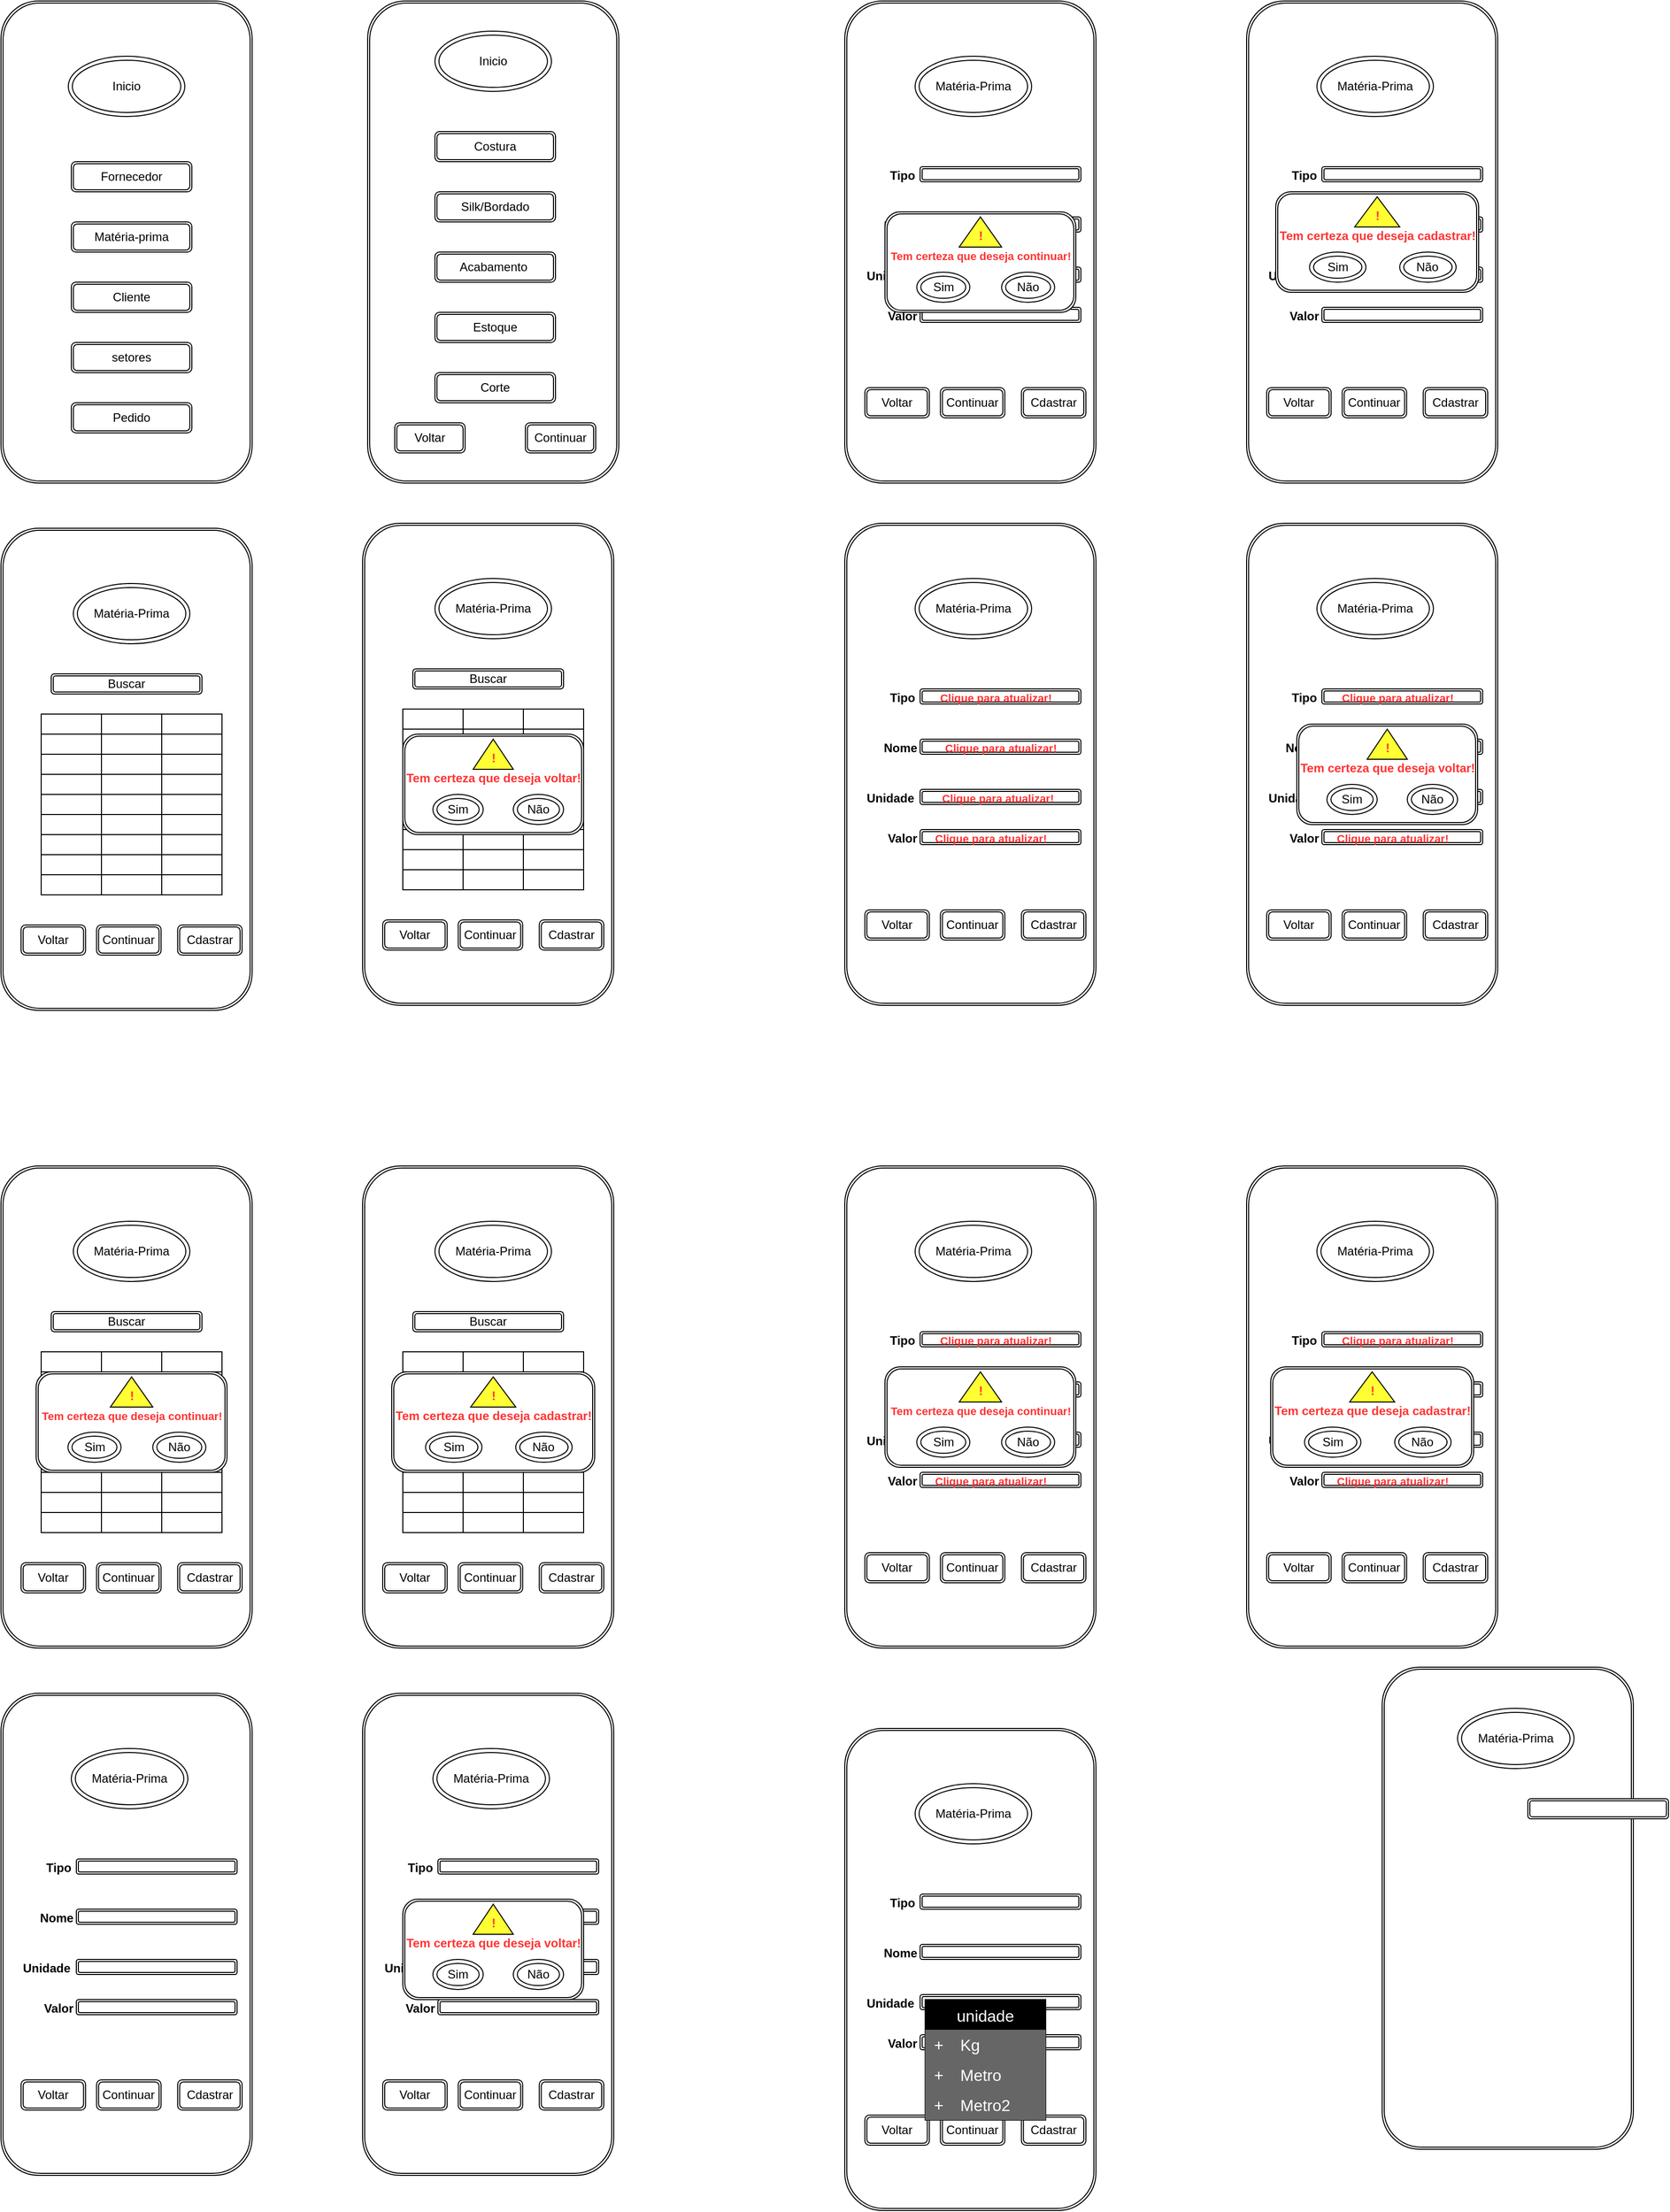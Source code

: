 <mxfile version="24.6.0" type="device">
  <diagram name="Página-1" id="aHu4FCKGCrDBaM6owpHq">
    <mxGraphModel dx="1914" dy="1008" grid="1" gridSize="10" guides="1" tooltips="1" connect="1" arrows="1" fold="1" page="1" pageScale="1" pageWidth="827" pageHeight="1169" math="0" shadow="0">
      <root>
        <mxCell id="0" />
        <mxCell id="1" parent="0" />
        <mxCell id="OaFdz0dTEYkGmEEMwskl-1" value="" style="shape=ext;double=1;rounded=1;whiteSpace=wrap;html=1;rotation=90;" parent="1" vertex="1">
          <mxGeometry x="-75" y="155" width="480" height="250" as="geometry" />
        </mxCell>
        <mxCell id="OaFdz0dTEYkGmEEMwskl-8" value="" style="group" parent="1" vertex="1" connectable="0">
          <mxGeometry x="110" y="200" width="120" height="270" as="geometry" />
        </mxCell>
        <mxCell id="OaFdz0dTEYkGmEEMwskl-2" value="Fornecedor" style="shape=ext;double=1;rounded=1;whiteSpace=wrap;html=1;" parent="OaFdz0dTEYkGmEEMwskl-8" vertex="1">
          <mxGeometry width="120" height="30" as="geometry" />
        </mxCell>
        <mxCell id="OaFdz0dTEYkGmEEMwskl-3" value="Matéria-prima" style="shape=ext;double=1;rounded=1;whiteSpace=wrap;html=1;" parent="OaFdz0dTEYkGmEEMwskl-8" vertex="1">
          <mxGeometry y="60" width="120" height="30" as="geometry" />
        </mxCell>
        <mxCell id="OaFdz0dTEYkGmEEMwskl-4" value="setores" style="shape=ext;double=1;rounded=1;whiteSpace=wrap;html=1;" parent="OaFdz0dTEYkGmEEMwskl-8" vertex="1">
          <mxGeometry y="180" width="120" height="30" as="geometry" />
        </mxCell>
        <mxCell id="OaFdz0dTEYkGmEEMwskl-5" value="Cliente" style="shape=ext;double=1;rounded=1;whiteSpace=wrap;html=1;" parent="OaFdz0dTEYkGmEEMwskl-8" vertex="1">
          <mxGeometry y="120" width="120" height="30" as="geometry" />
        </mxCell>
        <mxCell id="OaFdz0dTEYkGmEEMwskl-6" value="Pedido" style="shape=ext;double=1;rounded=1;whiteSpace=wrap;html=1;" parent="OaFdz0dTEYkGmEEMwskl-8" vertex="1">
          <mxGeometry y="240" width="120" height="30" as="geometry" />
        </mxCell>
        <mxCell id="OaFdz0dTEYkGmEEMwskl-9" value="Inicio" style="ellipse;shape=doubleEllipse;whiteSpace=wrap;html=1;" parent="1" vertex="1">
          <mxGeometry x="107" y="95" width="116" height="60" as="geometry" />
        </mxCell>
        <mxCell id="OaFdz0dTEYkGmEEMwskl-10" value="" style="shape=ext;double=1;rounded=1;whiteSpace=wrap;html=1;rotation=90;" parent="1" vertex="1">
          <mxGeometry x="290" y="155" width="480" height="250" as="geometry" />
        </mxCell>
        <mxCell id="OaFdz0dTEYkGmEEMwskl-11" value="" style="group" parent="1" vertex="1" connectable="0">
          <mxGeometry x="472" y="170" width="120" height="270" as="geometry" />
        </mxCell>
        <mxCell id="OaFdz0dTEYkGmEEMwskl-12" value="Costura" style="shape=ext;double=1;rounded=1;whiteSpace=wrap;html=1;" parent="OaFdz0dTEYkGmEEMwskl-11" vertex="1">
          <mxGeometry width="120" height="30" as="geometry" />
        </mxCell>
        <mxCell id="OaFdz0dTEYkGmEEMwskl-13" value="Silk/Bordado" style="shape=ext;double=1;rounded=1;whiteSpace=wrap;html=1;" parent="OaFdz0dTEYkGmEEMwskl-11" vertex="1">
          <mxGeometry y="60" width="120" height="30" as="geometry" />
        </mxCell>
        <mxCell id="OaFdz0dTEYkGmEEMwskl-14" value="Estoque" style="shape=ext;double=1;rounded=1;whiteSpace=wrap;html=1;" parent="OaFdz0dTEYkGmEEMwskl-11" vertex="1">
          <mxGeometry y="180" width="120" height="30" as="geometry" />
        </mxCell>
        <mxCell id="OaFdz0dTEYkGmEEMwskl-15" value="Acabamento&amp;nbsp;" style="shape=ext;double=1;rounded=1;whiteSpace=wrap;html=1;" parent="OaFdz0dTEYkGmEEMwskl-11" vertex="1">
          <mxGeometry y="120" width="120" height="30" as="geometry" />
        </mxCell>
        <mxCell id="OaFdz0dTEYkGmEEMwskl-16" value="Corte" style="shape=ext;double=1;rounded=1;whiteSpace=wrap;html=1;" parent="OaFdz0dTEYkGmEEMwskl-11" vertex="1">
          <mxGeometry y="240" width="120" height="30" as="geometry" />
        </mxCell>
        <mxCell id="FoYIN4kyer_GURNDrp6f-1" value="Inicio" style="ellipse;shape=doubleEllipse;whiteSpace=wrap;html=1;" vertex="1" parent="1">
          <mxGeometry x="472" y="70" width="116" height="60" as="geometry" />
        </mxCell>
        <mxCell id="FoYIN4kyer_GURNDrp6f-47" value="" style="group" vertex="1" connectable="0" parent="1">
          <mxGeometry x="432" y="460" width="200" height="30" as="geometry" />
        </mxCell>
        <mxCell id="FoYIN4kyer_GURNDrp6f-45" value="Voltar" style="shape=ext;double=1;rounded=1;whiteSpace=wrap;html=1;" vertex="1" parent="FoYIN4kyer_GURNDrp6f-47">
          <mxGeometry width="70" height="30" as="geometry" />
        </mxCell>
        <mxCell id="FoYIN4kyer_GURNDrp6f-46" value="Continuar" style="shape=ext;double=1;rounded=1;whiteSpace=wrap;html=1;" vertex="1" parent="FoYIN4kyer_GURNDrp6f-47">
          <mxGeometry x="130" width="70" height="30" as="geometry" />
        </mxCell>
        <mxCell id="FoYIN4kyer_GURNDrp6f-55" value="" style="group" vertex="1" connectable="0" parent="1">
          <mxGeometry x="40.0" y="565" width="250" height="480" as="geometry" />
        </mxCell>
        <mxCell id="FoYIN4kyer_GURNDrp6f-2" value="" style="shape=ext;double=1;rounded=1;whiteSpace=wrap;html=1;rotation=90;" vertex="1" parent="FoYIN4kyer_GURNDrp6f-55">
          <mxGeometry x="-115.0" y="115" width="480" height="250" as="geometry" />
        </mxCell>
        <mxCell id="FoYIN4kyer_GURNDrp6f-42" value="Matéria-Prima" style="ellipse;shape=doubleEllipse;whiteSpace=wrap;html=1;" vertex="1" parent="FoYIN4kyer_GURNDrp6f-55">
          <mxGeometry x="72.0" y="55" width="116" height="60" as="geometry" />
        </mxCell>
        <mxCell id="FoYIN4kyer_GURNDrp6f-44" value="" style="group" vertex="1" connectable="0" parent="FoYIN4kyer_GURNDrp6f-55">
          <mxGeometry x="40.0" y="145" width="180" height="220" as="geometry" />
        </mxCell>
        <mxCell id="FoYIN4kyer_GURNDrp6f-3" value="" style="shape=table;startSize=0;container=1;collapsible=0;childLayout=tableLayout;fontSize=16;" vertex="1" parent="FoYIN4kyer_GURNDrp6f-44">
          <mxGeometry y="40" width="180" height="180" as="geometry" />
        </mxCell>
        <mxCell id="FoYIN4kyer_GURNDrp6f-4" value="" style="shape=tableRow;horizontal=0;startSize=0;swimlaneHead=0;swimlaneBody=0;strokeColor=inherit;top=0;left=0;bottom=0;right=0;collapsible=0;dropTarget=0;fillColor=none;points=[[0,0.5],[1,0.5]];portConstraint=eastwest;fontSize=16;" vertex="1" parent="FoYIN4kyer_GURNDrp6f-3">
          <mxGeometry width="180" height="20" as="geometry" />
        </mxCell>
        <mxCell id="FoYIN4kyer_GURNDrp6f-5" value="" style="shape=partialRectangle;html=1;whiteSpace=wrap;connectable=0;strokeColor=inherit;overflow=hidden;fillColor=none;top=0;left=0;bottom=0;right=0;pointerEvents=1;fontSize=16;" vertex="1" parent="FoYIN4kyer_GURNDrp6f-4">
          <mxGeometry width="60" height="20" as="geometry">
            <mxRectangle width="60" height="20" as="alternateBounds" />
          </mxGeometry>
        </mxCell>
        <mxCell id="FoYIN4kyer_GURNDrp6f-6" value="" style="shape=partialRectangle;html=1;whiteSpace=wrap;connectable=0;strokeColor=inherit;overflow=hidden;fillColor=none;top=0;left=0;bottom=0;right=0;pointerEvents=1;fontSize=16;" vertex="1" parent="FoYIN4kyer_GURNDrp6f-4">
          <mxGeometry x="60" width="60" height="20" as="geometry">
            <mxRectangle width="60" height="20" as="alternateBounds" />
          </mxGeometry>
        </mxCell>
        <mxCell id="FoYIN4kyer_GURNDrp6f-7" value="" style="shape=partialRectangle;html=1;whiteSpace=wrap;connectable=0;strokeColor=inherit;overflow=hidden;fillColor=none;top=0;left=0;bottom=0;right=0;pointerEvents=1;fontSize=16;" vertex="1" parent="FoYIN4kyer_GURNDrp6f-4">
          <mxGeometry x="120" width="60" height="20" as="geometry">
            <mxRectangle width="60" height="20" as="alternateBounds" />
          </mxGeometry>
        </mxCell>
        <mxCell id="FoYIN4kyer_GURNDrp6f-8" value="" style="shape=tableRow;horizontal=0;startSize=0;swimlaneHead=0;swimlaneBody=0;strokeColor=inherit;top=0;left=0;bottom=0;right=0;collapsible=0;dropTarget=0;fillColor=none;points=[[0,0.5],[1,0.5]];portConstraint=eastwest;fontSize=16;" vertex="1" parent="FoYIN4kyer_GURNDrp6f-3">
          <mxGeometry y="20" width="180" height="20" as="geometry" />
        </mxCell>
        <mxCell id="FoYIN4kyer_GURNDrp6f-9" value="" style="shape=partialRectangle;html=1;whiteSpace=wrap;connectable=0;strokeColor=inherit;overflow=hidden;fillColor=none;top=0;left=0;bottom=0;right=0;pointerEvents=1;fontSize=16;" vertex="1" parent="FoYIN4kyer_GURNDrp6f-8">
          <mxGeometry width="60" height="20" as="geometry">
            <mxRectangle width="60" height="20" as="alternateBounds" />
          </mxGeometry>
        </mxCell>
        <mxCell id="FoYIN4kyer_GURNDrp6f-10" value="" style="shape=partialRectangle;html=1;whiteSpace=wrap;connectable=0;strokeColor=inherit;overflow=hidden;fillColor=none;top=0;left=0;bottom=0;right=0;pointerEvents=1;fontSize=16;" vertex="1" parent="FoYIN4kyer_GURNDrp6f-8">
          <mxGeometry x="60" width="60" height="20" as="geometry">
            <mxRectangle width="60" height="20" as="alternateBounds" />
          </mxGeometry>
        </mxCell>
        <mxCell id="FoYIN4kyer_GURNDrp6f-11" value="" style="shape=partialRectangle;html=1;whiteSpace=wrap;connectable=0;strokeColor=inherit;overflow=hidden;fillColor=none;top=0;left=0;bottom=0;right=0;pointerEvents=1;fontSize=16;" vertex="1" parent="FoYIN4kyer_GURNDrp6f-8">
          <mxGeometry x="120" width="60" height="20" as="geometry">
            <mxRectangle width="60" height="20" as="alternateBounds" />
          </mxGeometry>
        </mxCell>
        <mxCell id="FoYIN4kyer_GURNDrp6f-12" value="" style="shape=tableRow;horizontal=0;startSize=0;swimlaneHead=0;swimlaneBody=0;strokeColor=inherit;top=0;left=0;bottom=0;right=0;collapsible=0;dropTarget=0;fillColor=none;points=[[0,0.5],[1,0.5]];portConstraint=eastwest;fontSize=16;" vertex="1" parent="FoYIN4kyer_GURNDrp6f-3">
          <mxGeometry y="40" width="180" height="20" as="geometry" />
        </mxCell>
        <mxCell id="FoYIN4kyer_GURNDrp6f-13" value="" style="shape=partialRectangle;html=1;whiteSpace=wrap;connectable=0;strokeColor=inherit;overflow=hidden;fillColor=none;top=0;left=0;bottom=0;right=0;pointerEvents=1;fontSize=16;" vertex="1" parent="FoYIN4kyer_GURNDrp6f-12">
          <mxGeometry width="60" height="20" as="geometry">
            <mxRectangle width="60" height="20" as="alternateBounds" />
          </mxGeometry>
        </mxCell>
        <mxCell id="FoYIN4kyer_GURNDrp6f-14" value="" style="shape=partialRectangle;html=1;whiteSpace=wrap;connectable=0;strokeColor=inherit;overflow=hidden;fillColor=none;top=0;left=0;bottom=0;right=0;pointerEvents=1;fontSize=16;" vertex="1" parent="FoYIN4kyer_GURNDrp6f-12">
          <mxGeometry x="60" width="60" height="20" as="geometry">
            <mxRectangle width="60" height="20" as="alternateBounds" />
          </mxGeometry>
        </mxCell>
        <mxCell id="FoYIN4kyer_GURNDrp6f-15" value="" style="shape=partialRectangle;html=1;whiteSpace=wrap;connectable=0;strokeColor=inherit;overflow=hidden;fillColor=none;top=0;left=0;bottom=0;right=0;pointerEvents=1;fontSize=16;" vertex="1" parent="FoYIN4kyer_GURNDrp6f-12">
          <mxGeometry x="120" width="60" height="20" as="geometry">
            <mxRectangle width="60" height="20" as="alternateBounds" />
          </mxGeometry>
        </mxCell>
        <mxCell id="FoYIN4kyer_GURNDrp6f-25" value="" style="shape=tableRow;horizontal=0;startSize=0;swimlaneHead=0;swimlaneBody=0;strokeColor=inherit;top=0;left=0;bottom=0;right=0;collapsible=0;dropTarget=0;fillColor=none;points=[[0,0.5],[1,0.5]];portConstraint=eastwest;fontSize=16;" vertex="1" parent="FoYIN4kyer_GURNDrp6f-3">
          <mxGeometry y="60" width="180" height="20" as="geometry" />
        </mxCell>
        <mxCell id="FoYIN4kyer_GURNDrp6f-26" value="" style="shape=partialRectangle;html=1;whiteSpace=wrap;connectable=0;strokeColor=inherit;overflow=hidden;fillColor=none;top=0;left=0;bottom=0;right=0;pointerEvents=1;fontSize=16;" vertex="1" parent="FoYIN4kyer_GURNDrp6f-25">
          <mxGeometry width="60" height="20" as="geometry">
            <mxRectangle width="60" height="20" as="alternateBounds" />
          </mxGeometry>
        </mxCell>
        <mxCell id="FoYIN4kyer_GURNDrp6f-27" value="" style="shape=partialRectangle;html=1;whiteSpace=wrap;connectable=0;strokeColor=inherit;overflow=hidden;fillColor=none;top=0;left=0;bottom=0;right=0;pointerEvents=1;fontSize=16;" vertex="1" parent="FoYIN4kyer_GURNDrp6f-25">
          <mxGeometry x="60" width="60" height="20" as="geometry">
            <mxRectangle width="60" height="20" as="alternateBounds" />
          </mxGeometry>
        </mxCell>
        <mxCell id="FoYIN4kyer_GURNDrp6f-28" value="" style="shape=partialRectangle;html=1;whiteSpace=wrap;connectable=0;strokeColor=inherit;overflow=hidden;fillColor=none;top=0;left=0;bottom=0;right=0;pointerEvents=1;fontSize=16;" vertex="1" parent="FoYIN4kyer_GURNDrp6f-25">
          <mxGeometry x="120" width="60" height="20" as="geometry">
            <mxRectangle width="60" height="20" as="alternateBounds" />
          </mxGeometry>
        </mxCell>
        <mxCell id="FoYIN4kyer_GURNDrp6f-21" value="" style="shape=tableRow;horizontal=0;startSize=0;swimlaneHead=0;swimlaneBody=0;strokeColor=inherit;top=0;left=0;bottom=0;right=0;collapsible=0;dropTarget=0;fillColor=none;points=[[0,0.5],[1,0.5]];portConstraint=eastwest;fontSize=16;" vertex="1" parent="FoYIN4kyer_GURNDrp6f-3">
          <mxGeometry y="80" width="180" height="20" as="geometry" />
        </mxCell>
        <mxCell id="FoYIN4kyer_GURNDrp6f-22" value="" style="shape=partialRectangle;html=1;whiteSpace=wrap;connectable=0;strokeColor=inherit;overflow=hidden;fillColor=none;top=0;left=0;bottom=0;right=0;pointerEvents=1;fontSize=16;" vertex="1" parent="FoYIN4kyer_GURNDrp6f-21">
          <mxGeometry width="60" height="20" as="geometry">
            <mxRectangle width="60" height="20" as="alternateBounds" />
          </mxGeometry>
        </mxCell>
        <mxCell id="FoYIN4kyer_GURNDrp6f-23" value="" style="shape=partialRectangle;html=1;whiteSpace=wrap;connectable=0;strokeColor=inherit;overflow=hidden;fillColor=none;top=0;left=0;bottom=0;right=0;pointerEvents=1;fontSize=16;" vertex="1" parent="FoYIN4kyer_GURNDrp6f-21">
          <mxGeometry x="60" width="60" height="20" as="geometry">
            <mxRectangle width="60" height="20" as="alternateBounds" />
          </mxGeometry>
        </mxCell>
        <mxCell id="FoYIN4kyer_GURNDrp6f-24" value="" style="shape=partialRectangle;html=1;whiteSpace=wrap;connectable=0;strokeColor=inherit;overflow=hidden;fillColor=none;top=0;left=0;bottom=0;right=0;pointerEvents=1;fontSize=16;" vertex="1" parent="FoYIN4kyer_GURNDrp6f-21">
          <mxGeometry x="120" width="60" height="20" as="geometry">
            <mxRectangle width="60" height="20" as="alternateBounds" />
          </mxGeometry>
        </mxCell>
        <mxCell id="FoYIN4kyer_GURNDrp6f-30" value="" style="shape=tableRow;horizontal=0;startSize=0;swimlaneHead=0;swimlaneBody=0;strokeColor=inherit;top=0;left=0;bottom=0;right=0;collapsible=0;dropTarget=0;fillColor=none;points=[[0,0.5],[1,0.5]];portConstraint=eastwest;fontSize=16;" vertex="1" parent="FoYIN4kyer_GURNDrp6f-3">
          <mxGeometry y="100" width="180" height="20" as="geometry" />
        </mxCell>
        <mxCell id="FoYIN4kyer_GURNDrp6f-31" value="" style="shape=partialRectangle;html=1;whiteSpace=wrap;connectable=0;strokeColor=inherit;overflow=hidden;fillColor=none;top=0;left=0;bottom=0;right=0;pointerEvents=1;fontSize=16;" vertex="1" parent="FoYIN4kyer_GURNDrp6f-30">
          <mxGeometry width="60" height="20" as="geometry">
            <mxRectangle width="60" height="20" as="alternateBounds" />
          </mxGeometry>
        </mxCell>
        <mxCell id="FoYIN4kyer_GURNDrp6f-32" value="" style="shape=partialRectangle;html=1;whiteSpace=wrap;connectable=0;strokeColor=inherit;overflow=hidden;fillColor=none;top=0;left=0;bottom=0;right=0;pointerEvents=1;fontSize=16;" vertex="1" parent="FoYIN4kyer_GURNDrp6f-30">
          <mxGeometry x="60" width="60" height="20" as="geometry">
            <mxRectangle width="60" height="20" as="alternateBounds" />
          </mxGeometry>
        </mxCell>
        <mxCell id="FoYIN4kyer_GURNDrp6f-33" value="" style="shape=partialRectangle;html=1;whiteSpace=wrap;connectable=0;strokeColor=inherit;overflow=hidden;fillColor=none;top=0;left=0;bottom=0;right=0;pointerEvents=1;fontSize=16;" vertex="1" parent="FoYIN4kyer_GURNDrp6f-30">
          <mxGeometry x="120" width="60" height="20" as="geometry">
            <mxRectangle width="60" height="20" as="alternateBounds" />
          </mxGeometry>
        </mxCell>
        <mxCell id="FoYIN4kyer_GURNDrp6f-34" value="" style="shape=tableRow;horizontal=0;startSize=0;swimlaneHead=0;swimlaneBody=0;strokeColor=inherit;top=0;left=0;bottom=0;right=0;collapsible=0;dropTarget=0;fillColor=none;points=[[0,0.5],[1,0.5]];portConstraint=eastwest;fontSize=16;" vertex="1" parent="FoYIN4kyer_GURNDrp6f-3">
          <mxGeometry y="120" width="180" height="20" as="geometry" />
        </mxCell>
        <mxCell id="FoYIN4kyer_GURNDrp6f-35" value="" style="shape=partialRectangle;html=1;whiteSpace=wrap;connectable=0;strokeColor=inherit;overflow=hidden;fillColor=none;top=0;left=0;bottom=0;right=0;pointerEvents=1;fontSize=16;" vertex="1" parent="FoYIN4kyer_GURNDrp6f-34">
          <mxGeometry width="60" height="20" as="geometry">
            <mxRectangle width="60" height="20" as="alternateBounds" />
          </mxGeometry>
        </mxCell>
        <mxCell id="FoYIN4kyer_GURNDrp6f-36" value="" style="shape=partialRectangle;html=1;whiteSpace=wrap;connectable=0;strokeColor=inherit;overflow=hidden;fillColor=none;top=0;left=0;bottom=0;right=0;pointerEvents=1;fontSize=16;" vertex="1" parent="FoYIN4kyer_GURNDrp6f-34">
          <mxGeometry x="60" width="60" height="20" as="geometry">
            <mxRectangle width="60" height="20" as="alternateBounds" />
          </mxGeometry>
        </mxCell>
        <mxCell id="FoYIN4kyer_GURNDrp6f-37" value="" style="shape=partialRectangle;html=1;whiteSpace=wrap;connectable=0;strokeColor=inherit;overflow=hidden;fillColor=none;top=0;left=0;bottom=0;right=0;pointerEvents=1;fontSize=16;" vertex="1" parent="FoYIN4kyer_GURNDrp6f-34">
          <mxGeometry x="120" width="60" height="20" as="geometry">
            <mxRectangle width="60" height="20" as="alternateBounds" />
          </mxGeometry>
        </mxCell>
        <mxCell id="FoYIN4kyer_GURNDrp6f-38" value="" style="shape=tableRow;horizontal=0;startSize=0;swimlaneHead=0;swimlaneBody=0;strokeColor=inherit;top=0;left=0;bottom=0;right=0;collapsible=0;dropTarget=0;fillColor=none;points=[[0,0.5],[1,0.5]];portConstraint=eastwest;fontSize=16;" vertex="1" parent="FoYIN4kyer_GURNDrp6f-3">
          <mxGeometry y="140" width="180" height="20" as="geometry" />
        </mxCell>
        <mxCell id="FoYIN4kyer_GURNDrp6f-39" value="" style="shape=partialRectangle;html=1;whiteSpace=wrap;connectable=0;strokeColor=inherit;overflow=hidden;fillColor=none;top=0;left=0;bottom=0;right=0;pointerEvents=1;fontSize=16;" vertex="1" parent="FoYIN4kyer_GURNDrp6f-38">
          <mxGeometry width="60" height="20" as="geometry">
            <mxRectangle width="60" height="20" as="alternateBounds" />
          </mxGeometry>
        </mxCell>
        <mxCell id="FoYIN4kyer_GURNDrp6f-40" value="" style="shape=partialRectangle;html=1;whiteSpace=wrap;connectable=0;strokeColor=inherit;overflow=hidden;fillColor=none;top=0;left=0;bottom=0;right=0;pointerEvents=1;fontSize=16;" vertex="1" parent="FoYIN4kyer_GURNDrp6f-38">
          <mxGeometry x="60" width="60" height="20" as="geometry">
            <mxRectangle width="60" height="20" as="alternateBounds" />
          </mxGeometry>
        </mxCell>
        <mxCell id="FoYIN4kyer_GURNDrp6f-41" value="" style="shape=partialRectangle;html=1;whiteSpace=wrap;connectable=0;strokeColor=inherit;overflow=hidden;fillColor=none;top=0;left=0;bottom=0;right=0;pointerEvents=1;fontSize=16;" vertex="1" parent="FoYIN4kyer_GURNDrp6f-38">
          <mxGeometry x="120" width="60" height="20" as="geometry">
            <mxRectangle width="60" height="20" as="alternateBounds" />
          </mxGeometry>
        </mxCell>
        <mxCell id="FoYIN4kyer_GURNDrp6f-17" value="" style="shape=tableRow;horizontal=0;startSize=0;swimlaneHead=0;swimlaneBody=0;strokeColor=inherit;top=0;left=0;bottom=0;right=0;collapsible=0;dropTarget=0;fillColor=none;points=[[0,0.5],[1,0.5]];portConstraint=eastwest;fontSize=16;" vertex="1" parent="FoYIN4kyer_GURNDrp6f-3">
          <mxGeometry y="160" width="180" height="20" as="geometry" />
        </mxCell>
        <mxCell id="FoYIN4kyer_GURNDrp6f-18" value="" style="shape=partialRectangle;html=1;whiteSpace=wrap;connectable=0;strokeColor=inherit;overflow=hidden;fillColor=none;top=0;left=0;bottom=0;right=0;pointerEvents=1;fontSize=16;" vertex="1" parent="FoYIN4kyer_GURNDrp6f-17">
          <mxGeometry width="60" height="20" as="geometry">
            <mxRectangle width="60" height="20" as="alternateBounds" />
          </mxGeometry>
        </mxCell>
        <mxCell id="FoYIN4kyer_GURNDrp6f-19" value="" style="shape=partialRectangle;html=1;whiteSpace=wrap;connectable=0;strokeColor=inherit;overflow=hidden;fillColor=none;top=0;left=0;bottom=0;right=0;pointerEvents=1;fontSize=16;" vertex="1" parent="FoYIN4kyer_GURNDrp6f-17">
          <mxGeometry x="60" width="60" height="20" as="geometry">
            <mxRectangle width="60" height="20" as="alternateBounds" />
          </mxGeometry>
        </mxCell>
        <mxCell id="FoYIN4kyer_GURNDrp6f-20" value="" style="shape=partialRectangle;html=1;whiteSpace=wrap;connectable=0;strokeColor=inherit;overflow=hidden;fillColor=none;top=0;left=0;bottom=0;right=0;pointerEvents=1;fontSize=16;" vertex="1" parent="FoYIN4kyer_GURNDrp6f-17">
          <mxGeometry x="120" width="60" height="20" as="geometry">
            <mxRectangle width="60" height="20" as="alternateBounds" />
          </mxGeometry>
        </mxCell>
        <mxCell id="FoYIN4kyer_GURNDrp6f-43" value="Buscar" style="shape=ext;double=1;rounded=1;whiteSpace=wrap;html=1;" vertex="1" parent="FoYIN4kyer_GURNDrp6f-44">
          <mxGeometry x="10" width="150" height="20" as="geometry" />
        </mxCell>
        <mxCell id="FoYIN4kyer_GURNDrp6f-54" value="" style="group" vertex="1" connectable="0" parent="FoYIN4kyer_GURNDrp6f-55">
          <mxGeometry x="20.0" y="395" width="220" height="30" as="geometry" />
        </mxCell>
        <mxCell id="FoYIN4kyer_GURNDrp6f-51" value="Voltar" style="shape=ext;double=1;rounded=1;whiteSpace=wrap;html=1;" vertex="1" parent="FoYIN4kyer_GURNDrp6f-54">
          <mxGeometry width="64.167" height="30" as="geometry" />
        </mxCell>
        <mxCell id="FoYIN4kyer_GURNDrp6f-52" value="Continuar" style="shape=ext;double=1;rounded=1;whiteSpace=wrap;html=1;" vertex="1" parent="FoYIN4kyer_GURNDrp6f-54">
          <mxGeometry x="75.167" width="64.167" height="30" as="geometry" />
        </mxCell>
        <mxCell id="FoYIN4kyer_GURNDrp6f-53" value="Cdastrar" style="shape=ext;double=1;rounded=1;whiteSpace=wrap;html=1;" vertex="1" parent="FoYIN4kyer_GURNDrp6f-54">
          <mxGeometry x="155.833" width="64.167" height="30" as="geometry" />
        </mxCell>
        <mxCell id="FoYIN4kyer_GURNDrp6f-56" value="" style="group" vertex="1" connectable="0" parent="1">
          <mxGeometry x="400" y="560" width="250" height="480" as="geometry" />
        </mxCell>
        <mxCell id="FoYIN4kyer_GURNDrp6f-57" value="" style="shape=ext;double=1;rounded=1;whiteSpace=wrap;html=1;rotation=90;" vertex="1" parent="FoYIN4kyer_GURNDrp6f-56">
          <mxGeometry x="-115.0" y="115" width="480" height="250" as="geometry" />
        </mxCell>
        <mxCell id="FoYIN4kyer_GURNDrp6f-58" value="Matéria-Prima" style="ellipse;shape=doubleEllipse;whiteSpace=wrap;html=1;" vertex="1" parent="FoYIN4kyer_GURNDrp6f-56">
          <mxGeometry x="72.0" y="55" width="116" height="60" as="geometry" />
        </mxCell>
        <mxCell id="FoYIN4kyer_GURNDrp6f-59" value="" style="group" vertex="1" connectable="0" parent="FoYIN4kyer_GURNDrp6f-56">
          <mxGeometry x="40.0" y="145" width="180" height="220" as="geometry" />
        </mxCell>
        <mxCell id="FoYIN4kyer_GURNDrp6f-60" value="" style="shape=table;startSize=0;container=1;collapsible=0;childLayout=tableLayout;fontSize=16;" vertex="1" parent="FoYIN4kyer_GURNDrp6f-59">
          <mxGeometry y="40" width="180" height="180" as="geometry" />
        </mxCell>
        <mxCell id="FoYIN4kyer_GURNDrp6f-61" value="" style="shape=tableRow;horizontal=0;startSize=0;swimlaneHead=0;swimlaneBody=0;strokeColor=inherit;top=0;left=0;bottom=0;right=0;collapsible=0;dropTarget=0;fillColor=none;points=[[0,0.5],[1,0.5]];portConstraint=eastwest;fontSize=16;" vertex="1" parent="FoYIN4kyer_GURNDrp6f-60">
          <mxGeometry width="180" height="20" as="geometry" />
        </mxCell>
        <mxCell id="FoYIN4kyer_GURNDrp6f-62" value="" style="shape=partialRectangle;html=1;whiteSpace=wrap;connectable=0;strokeColor=inherit;overflow=hidden;fillColor=none;top=0;left=0;bottom=0;right=0;pointerEvents=1;fontSize=16;" vertex="1" parent="FoYIN4kyer_GURNDrp6f-61">
          <mxGeometry width="60" height="20" as="geometry">
            <mxRectangle width="60" height="20" as="alternateBounds" />
          </mxGeometry>
        </mxCell>
        <mxCell id="FoYIN4kyer_GURNDrp6f-63" value="" style="shape=partialRectangle;html=1;whiteSpace=wrap;connectable=0;strokeColor=inherit;overflow=hidden;fillColor=none;top=0;left=0;bottom=0;right=0;pointerEvents=1;fontSize=16;" vertex="1" parent="FoYIN4kyer_GURNDrp6f-61">
          <mxGeometry x="60" width="60" height="20" as="geometry">
            <mxRectangle width="60" height="20" as="alternateBounds" />
          </mxGeometry>
        </mxCell>
        <mxCell id="FoYIN4kyer_GURNDrp6f-64" value="" style="shape=partialRectangle;html=1;whiteSpace=wrap;connectable=0;strokeColor=inherit;overflow=hidden;fillColor=none;top=0;left=0;bottom=0;right=0;pointerEvents=1;fontSize=16;" vertex="1" parent="FoYIN4kyer_GURNDrp6f-61">
          <mxGeometry x="120" width="60" height="20" as="geometry">
            <mxRectangle width="60" height="20" as="alternateBounds" />
          </mxGeometry>
        </mxCell>
        <mxCell id="FoYIN4kyer_GURNDrp6f-65" value="" style="shape=tableRow;horizontal=0;startSize=0;swimlaneHead=0;swimlaneBody=0;strokeColor=inherit;top=0;left=0;bottom=0;right=0;collapsible=0;dropTarget=0;fillColor=none;points=[[0,0.5],[1,0.5]];portConstraint=eastwest;fontSize=16;" vertex="1" parent="FoYIN4kyer_GURNDrp6f-60">
          <mxGeometry y="20" width="180" height="20" as="geometry" />
        </mxCell>
        <mxCell id="FoYIN4kyer_GURNDrp6f-66" value="" style="shape=partialRectangle;html=1;whiteSpace=wrap;connectable=0;strokeColor=inherit;overflow=hidden;fillColor=none;top=0;left=0;bottom=0;right=0;pointerEvents=1;fontSize=16;" vertex="1" parent="FoYIN4kyer_GURNDrp6f-65">
          <mxGeometry width="60" height="20" as="geometry">
            <mxRectangle width="60" height="20" as="alternateBounds" />
          </mxGeometry>
        </mxCell>
        <mxCell id="FoYIN4kyer_GURNDrp6f-67" value="" style="shape=partialRectangle;html=1;whiteSpace=wrap;connectable=0;strokeColor=inherit;overflow=hidden;fillColor=none;top=0;left=0;bottom=0;right=0;pointerEvents=1;fontSize=16;" vertex="1" parent="FoYIN4kyer_GURNDrp6f-65">
          <mxGeometry x="60" width="60" height="20" as="geometry">
            <mxRectangle width="60" height="20" as="alternateBounds" />
          </mxGeometry>
        </mxCell>
        <mxCell id="FoYIN4kyer_GURNDrp6f-68" value="" style="shape=partialRectangle;html=1;whiteSpace=wrap;connectable=0;strokeColor=inherit;overflow=hidden;fillColor=none;top=0;left=0;bottom=0;right=0;pointerEvents=1;fontSize=16;" vertex="1" parent="FoYIN4kyer_GURNDrp6f-65">
          <mxGeometry x="120" width="60" height="20" as="geometry">
            <mxRectangle width="60" height="20" as="alternateBounds" />
          </mxGeometry>
        </mxCell>
        <mxCell id="FoYIN4kyer_GURNDrp6f-69" value="" style="shape=tableRow;horizontal=0;startSize=0;swimlaneHead=0;swimlaneBody=0;strokeColor=inherit;top=0;left=0;bottom=0;right=0;collapsible=0;dropTarget=0;fillColor=none;points=[[0,0.5],[1,0.5]];portConstraint=eastwest;fontSize=16;" vertex="1" parent="FoYIN4kyer_GURNDrp6f-60">
          <mxGeometry y="40" width="180" height="20" as="geometry" />
        </mxCell>
        <mxCell id="FoYIN4kyer_GURNDrp6f-70" value="" style="shape=partialRectangle;html=1;whiteSpace=wrap;connectable=0;strokeColor=inherit;overflow=hidden;fillColor=none;top=0;left=0;bottom=0;right=0;pointerEvents=1;fontSize=16;" vertex="1" parent="FoYIN4kyer_GURNDrp6f-69">
          <mxGeometry width="60" height="20" as="geometry">
            <mxRectangle width="60" height="20" as="alternateBounds" />
          </mxGeometry>
        </mxCell>
        <mxCell id="FoYIN4kyer_GURNDrp6f-71" value="" style="shape=partialRectangle;html=1;whiteSpace=wrap;connectable=0;strokeColor=inherit;overflow=hidden;fillColor=none;top=0;left=0;bottom=0;right=0;pointerEvents=1;fontSize=16;" vertex="1" parent="FoYIN4kyer_GURNDrp6f-69">
          <mxGeometry x="60" width="60" height="20" as="geometry">
            <mxRectangle width="60" height="20" as="alternateBounds" />
          </mxGeometry>
        </mxCell>
        <mxCell id="FoYIN4kyer_GURNDrp6f-72" value="" style="shape=partialRectangle;html=1;whiteSpace=wrap;connectable=0;strokeColor=inherit;overflow=hidden;fillColor=none;top=0;left=0;bottom=0;right=0;pointerEvents=1;fontSize=16;" vertex="1" parent="FoYIN4kyer_GURNDrp6f-69">
          <mxGeometry x="120" width="60" height="20" as="geometry">
            <mxRectangle width="60" height="20" as="alternateBounds" />
          </mxGeometry>
        </mxCell>
        <mxCell id="FoYIN4kyer_GURNDrp6f-73" value="" style="shape=tableRow;horizontal=0;startSize=0;swimlaneHead=0;swimlaneBody=0;strokeColor=inherit;top=0;left=0;bottom=0;right=0;collapsible=0;dropTarget=0;fillColor=none;points=[[0,0.5],[1,0.5]];portConstraint=eastwest;fontSize=16;" vertex="1" parent="FoYIN4kyer_GURNDrp6f-60">
          <mxGeometry y="60" width="180" height="20" as="geometry" />
        </mxCell>
        <mxCell id="FoYIN4kyer_GURNDrp6f-74" value="" style="shape=partialRectangle;html=1;whiteSpace=wrap;connectable=0;strokeColor=inherit;overflow=hidden;fillColor=none;top=0;left=0;bottom=0;right=0;pointerEvents=1;fontSize=16;" vertex="1" parent="FoYIN4kyer_GURNDrp6f-73">
          <mxGeometry width="60" height="20" as="geometry">
            <mxRectangle width="60" height="20" as="alternateBounds" />
          </mxGeometry>
        </mxCell>
        <mxCell id="FoYIN4kyer_GURNDrp6f-75" value="" style="shape=partialRectangle;html=1;whiteSpace=wrap;connectable=0;strokeColor=inherit;overflow=hidden;fillColor=none;top=0;left=0;bottom=0;right=0;pointerEvents=1;fontSize=16;" vertex="1" parent="FoYIN4kyer_GURNDrp6f-73">
          <mxGeometry x="60" width="60" height="20" as="geometry">
            <mxRectangle width="60" height="20" as="alternateBounds" />
          </mxGeometry>
        </mxCell>
        <mxCell id="FoYIN4kyer_GURNDrp6f-76" value="" style="shape=partialRectangle;html=1;whiteSpace=wrap;connectable=0;strokeColor=inherit;overflow=hidden;fillColor=none;top=0;left=0;bottom=0;right=0;pointerEvents=1;fontSize=16;" vertex="1" parent="FoYIN4kyer_GURNDrp6f-73">
          <mxGeometry x="120" width="60" height="20" as="geometry">
            <mxRectangle width="60" height="20" as="alternateBounds" />
          </mxGeometry>
        </mxCell>
        <mxCell id="FoYIN4kyer_GURNDrp6f-77" value="" style="shape=tableRow;horizontal=0;startSize=0;swimlaneHead=0;swimlaneBody=0;strokeColor=inherit;top=0;left=0;bottom=0;right=0;collapsible=0;dropTarget=0;fillColor=none;points=[[0,0.5],[1,0.5]];portConstraint=eastwest;fontSize=16;" vertex="1" parent="FoYIN4kyer_GURNDrp6f-60">
          <mxGeometry y="80" width="180" height="20" as="geometry" />
        </mxCell>
        <mxCell id="FoYIN4kyer_GURNDrp6f-78" value="" style="shape=partialRectangle;html=1;whiteSpace=wrap;connectable=0;strokeColor=inherit;overflow=hidden;fillColor=none;top=0;left=0;bottom=0;right=0;pointerEvents=1;fontSize=16;" vertex="1" parent="FoYIN4kyer_GURNDrp6f-77">
          <mxGeometry width="60" height="20" as="geometry">
            <mxRectangle width="60" height="20" as="alternateBounds" />
          </mxGeometry>
        </mxCell>
        <mxCell id="FoYIN4kyer_GURNDrp6f-79" value="" style="shape=partialRectangle;html=1;whiteSpace=wrap;connectable=0;strokeColor=inherit;overflow=hidden;fillColor=none;top=0;left=0;bottom=0;right=0;pointerEvents=1;fontSize=16;" vertex="1" parent="FoYIN4kyer_GURNDrp6f-77">
          <mxGeometry x="60" width="60" height="20" as="geometry">
            <mxRectangle width="60" height="20" as="alternateBounds" />
          </mxGeometry>
        </mxCell>
        <mxCell id="FoYIN4kyer_GURNDrp6f-80" value="" style="shape=partialRectangle;html=1;whiteSpace=wrap;connectable=0;strokeColor=inherit;overflow=hidden;fillColor=none;top=0;left=0;bottom=0;right=0;pointerEvents=1;fontSize=16;" vertex="1" parent="FoYIN4kyer_GURNDrp6f-77">
          <mxGeometry x="120" width="60" height="20" as="geometry">
            <mxRectangle width="60" height="20" as="alternateBounds" />
          </mxGeometry>
        </mxCell>
        <mxCell id="FoYIN4kyer_GURNDrp6f-81" value="" style="shape=tableRow;horizontal=0;startSize=0;swimlaneHead=0;swimlaneBody=0;strokeColor=inherit;top=0;left=0;bottom=0;right=0;collapsible=0;dropTarget=0;fillColor=none;points=[[0,0.5],[1,0.5]];portConstraint=eastwest;fontSize=16;" vertex="1" parent="FoYIN4kyer_GURNDrp6f-60">
          <mxGeometry y="100" width="180" height="20" as="geometry" />
        </mxCell>
        <mxCell id="FoYIN4kyer_GURNDrp6f-82" value="" style="shape=partialRectangle;html=1;whiteSpace=wrap;connectable=0;strokeColor=inherit;overflow=hidden;fillColor=none;top=0;left=0;bottom=0;right=0;pointerEvents=1;fontSize=16;" vertex="1" parent="FoYIN4kyer_GURNDrp6f-81">
          <mxGeometry width="60" height="20" as="geometry">
            <mxRectangle width="60" height="20" as="alternateBounds" />
          </mxGeometry>
        </mxCell>
        <mxCell id="FoYIN4kyer_GURNDrp6f-83" value="" style="shape=partialRectangle;html=1;whiteSpace=wrap;connectable=0;strokeColor=inherit;overflow=hidden;fillColor=none;top=0;left=0;bottom=0;right=0;pointerEvents=1;fontSize=16;" vertex="1" parent="FoYIN4kyer_GURNDrp6f-81">
          <mxGeometry x="60" width="60" height="20" as="geometry">
            <mxRectangle width="60" height="20" as="alternateBounds" />
          </mxGeometry>
        </mxCell>
        <mxCell id="FoYIN4kyer_GURNDrp6f-84" value="" style="shape=partialRectangle;html=1;whiteSpace=wrap;connectable=0;strokeColor=inherit;overflow=hidden;fillColor=none;top=0;left=0;bottom=0;right=0;pointerEvents=1;fontSize=16;" vertex="1" parent="FoYIN4kyer_GURNDrp6f-81">
          <mxGeometry x="120" width="60" height="20" as="geometry">
            <mxRectangle width="60" height="20" as="alternateBounds" />
          </mxGeometry>
        </mxCell>
        <mxCell id="FoYIN4kyer_GURNDrp6f-85" value="" style="shape=tableRow;horizontal=0;startSize=0;swimlaneHead=0;swimlaneBody=0;strokeColor=inherit;top=0;left=0;bottom=0;right=0;collapsible=0;dropTarget=0;fillColor=none;points=[[0,0.5],[1,0.5]];portConstraint=eastwest;fontSize=16;" vertex="1" parent="FoYIN4kyer_GURNDrp6f-60">
          <mxGeometry y="120" width="180" height="20" as="geometry" />
        </mxCell>
        <mxCell id="FoYIN4kyer_GURNDrp6f-86" value="" style="shape=partialRectangle;html=1;whiteSpace=wrap;connectable=0;strokeColor=inherit;overflow=hidden;fillColor=none;top=0;left=0;bottom=0;right=0;pointerEvents=1;fontSize=16;" vertex="1" parent="FoYIN4kyer_GURNDrp6f-85">
          <mxGeometry width="60" height="20" as="geometry">
            <mxRectangle width="60" height="20" as="alternateBounds" />
          </mxGeometry>
        </mxCell>
        <mxCell id="FoYIN4kyer_GURNDrp6f-87" value="" style="shape=partialRectangle;html=1;whiteSpace=wrap;connectable=0;strokeColor=inherit;overflow=hidden;fillColor=none;top=0;left=0;bottom=0;right=0;pointerEvents=1;fontSize=16;" vertex="1" parent="FoYIN4kyer_GURNDrp6f-85">
          <mxGeometry x="60" width="60" height="20" as="geometry">
            <mxRectangle width="60" height="20" as="alternateBounds" />
          </mxGeometry>
        </mxCell>
        <mxCell id="FoYIN4kyer_GURNDrp6f-88" value="" style="shape=partialRectangle;html=1;whiteSpace=wrap;connectable=0;strokeColor=inherit;overflow=hidden;fillColor=none;top=0;left=0;bottom=0;right=0;pointerEvents=1;fontSize=16;" vertex="1" parent="FoYIN4kyer_GURNDrp6f-85">
          <mxGeometry x="120" width="60" height="20" as="geometry">
            <mxRectangle width="60" height="20" as="alternateBounds" />
          </mxGeometry>
        </mxCell>
        <mxCell id="FoYIN4kyer_GURNDrp6f-89" value="" style="shape=tableRow;horizontal=0;startSize=0;swimlaneHead=0;swimlaneBody=0;strokeColor=inherit;top=0;left=0;bottom=0;right=0;collapsible=0;dropTarget=0;fillColor=none;points=[[0,0.5],[1,0.5]];portConstraint=eastwest;fontSize=16;" vertex="1" parent="FoYIN4kyer_GURNDrp6f-60">
          <mxGeometry y="140" width="180" height="20" as="geometry" />
        </mxCell>
        <mxCell id="FoYIN4kyer_GURNDrp6f-90" value="" style="shape=partialRectangle;html=1;whiteSpace=wrap;connectable=0;strokeColor=inherit;overflow=hidden;fillColor=none;top=0;left=0;bottom=0;right=0;pointerEvents=1;fontSize=16;" vertex="1" parent="FoYIN4kyer_GURNDrp6f-89">
          <mxGeometry width="60" height="20" as="geometry">
            <mxRectangle width="60" height="20" as="alternateBounds" />
          </mxGeometry>
        </mxCell>
        <mxCell id="FoYIN4kyer_GURNDrp6f-91" value="" style="shape=partialRectangle;html=1;whiteSpace=wrap;connectable=0;strokeColor=inherit;overflow=hidden;fillColor=none;top=0;left=0;bottom=0;right=0;pointerEvents=1;fontSize=16;" vertex="1" parent="FoYIN4kyer_GURNDrp6f-89">
          <mxGeometry x="60" width="60" height="20" as="geometry">
            <mxRectangle width="60" height="20" as="alternateBounds" />
          </mxGeometry>
        </mxCell>
        <mxCell id="FoYIN4kyer_GURNDrp6f-92" value="" style="shape=partialRectangle;html=1;whiteSpace=wrap;connectable=0;strokeColor=inherit;overflow=hidden;fillColor=none;top=0;left=0;bottom=0;right=0;pointerEvents=1;fontSize=16;" vertex="1" parent="FoYIN4kyer_GURNDrp6f-89">
          <mxGeometry x="120" width="60" height="20" as="geometry">
            <mxRectangle width="60" height="20" as="alternateBounds" />
          </mxGeometry>
        </mxCell>
        <mxCell id="FoYIN4kyer_GURNDrp6f-93" value="" style="shape=tableRow;horizontal=0;startSize=0;swimlaneHead=0;swimlaneBody=0;strokeColor=inherit;top=0;left=0;bottom=0;right=0;collapsible=0;dropTarget=0;fillColor=none;points=[[0,0.5],[1,0.5]];portConstraint=eastwest;fontSize=16;" vertex="1" parent="FoYIN4kyer_GURNDrp6f-60">
          <mxGeometry y="160" width="180" height="20" as="geometry" />
        </mxCell>
        <mxCell id="FoYIN4kyer_GURNDrp6f-94" value="" style="shape=partialRectangle;html=1;whiteSpace=wrap;connectable=0;strokeColor=inherit;overflow=hidden;fillColor=none;top=0;left=0;bottom=0;right=0;pointerEvents=1;fontSize=16;" vertex="1" parent="FoYIN4kyer_GURNDrp6f-93">
          <mxGeometry width="60" height="20" as="geometry">
            <mxRectangle width="60" height="20" as="alternateBounds" />
          </mxGeometry>
        </mxCell>
        <mxCell id="FoYIN4kyer_GURNDrp6f-95" value="" style="shape=partialRectangle;html=1;whiteSpace=wrap;connectable=0;strokeColor=inherit;overflow=hidden;fillColor=none;top=0;left=0;bottom=0;right=0;pointerEvents=1;fontSize=16;" vertex="1" parent="FoYIN4kyer_GURNDrp6f-93">
          <mxGeometry x="60" width="60" height="20" as="geometry">
            <mxRectangle width="60" height="20" as="alternateBounds" />
          </mxGeometry>
        </mxCell>
        <mxCell id="FoYIN4kyer_GURNDrp6f-96" value="" style="shape=partialRectangle;html=1;whiteSpace=wrap;connectable=0;strokeColor=inherit;overflow=hidden;fillColor=none;top=0;left=0;bottom=0;right=0;pointerEvents=1;fontSize=16;" vertex="1" parent="FoYIN4kyer_GURNDrp6f-93">
          <mxGeometry x="120" width="60" height="20" as="geometry">
            <mxRectangle width="60" height="20" as="alternateBounds" />
          </mxGeometry>
        </mxCell>
        <mxCell id="FoYIN4kyer_GURNDrp6f-97" value="Buscar" style="shape=ext;double=1;rounded=1;whiteSpace=wrap;html=1;" vertex="1" parent="FoYIN4kyer_GURNDrp6f-59">
          <mxGeometry x="10" width="150" height="20" as="geometry" />
        </mxCell>
        <mxCell id="FoYIN4kyer_GURNDrp6f-98" value="" style="group" vertex="1" connectable="0" parent="FoYIN4kyer_GURNDrp6f-56">
          <mxGeometry x="20.0" y="395" width="220" height="30" as="geometry" />
        </mxCell>
        <mxCell id="FoYIN4kyer_GURNDrp6f-99" value="Voltar" style="shape=ext;double=1;rounded=1;whiteSpace=wrap;html=1;" vertex="1" parent="FoYIN4kyer_GURNDrp6f-98">
          <mxGeometry width="64.167" height="30" as="geometry" />
        </mxCell>
        <mxCell id="FoYIN4kyer_GURNDrp6f-100" value="Continuar" style="shape=ext;double=1;rounded=1;whiteSpace=wrap;html=1;" vertex="1" parent="FoYIN4kyer_GURNDrp6f-98">
          <mxGeometry x="75.167" width="64.167" height="30" as="geometry" />
        </mxCell>
        <mxCell id="FoYIN4kyer_GURNDrp6f-101" value="Cdastrar" style="shape=ext;double=1;rounded=1;whiteSpace=wrap;html=1;" vertex="1" parent="FoYIN4kyer_GURNDrp6f-98">
          <mxGeometry x="155.833" width="64.167" height="30" as="geometry" />
        </mxCell>
        <mxCell id="FoYIN4kyer_GURNDrp6f-103" value="" style="group" vertex="1" connectable="0" parent="1">
          <mxGeometry x="40" y="1200" width="250" height="480" as="geometry" />
        </mxCell>
        <mxCell id="FoYIN4kyer_GURNDrp6f-104" value="" style="shape=ext;double=1;rounded=1;whiteSpace=wrap;html=1;rotation=90;" vertex="1" parent="FoYIN4kyer_GURNDrp6f-103">
          <mxGeometry x="-115.0" y="115" width="480" height="250" as="geometry" />
        </mxCell>
        <mxCell id="FoYIN4kyer_GURNDrp6f-105" value="Matéria-Prima" style="ellipse;shape=doubleEllipse;whiteSpace=wrap;html=1;" vertex="1" parent="FoYIN4kyer_GURNDrp6f-103">
          <mxGeometry x="72.0" y="55" width="116" height="60" as="geometry" />
        </mxCell>
        <mxCell id="FoYIN4kyer_GURNDrp6f-106" value="" style="group" vertex="1" connectable="0" parent="FoYIN4kyer_GURNDrp6f-103">
          <mxGeometry x="40.0" y="145" width="185" height="220" as="geometry" />
        </mxCell>
        <mxCell id="FoYIN4kyer_GURNDrp6f-107" value="" style="shape=table;startSize=0;container=1;collapsible=0;childLayout=tableLayout;fontSize=16;" vertex="1" parent="FoYIN4kyer_GURNDrp6f-106">
          <mxGeometry y="40" width="180" height="180" as="geometry" />
        </mxCell>
        <mxCell id="FoYIN4kyer_GURNDrp6f-108" value="" style="shape=tableRow;horizontal=0;startSize=0;swimlaneHead=0;swimlaneBody=0;strokeColor=inherit;top=0;left=0;bottom=0;right=0;collapsible=0;dropTarget=0;fillColor=none;points=[[0,0.5],[1,0.5]];portConstraint=eastwest;fontSize=16;" vertex="1" parent="FoYIN4kyer_GURNDrp6f-107">
          <mxGeometry width="180" height="20" as="geometry" />
        </mxCell>
        <mxCell id="FoYIN4kyer_GURNDrp6f-109" value="" style="shape=partialRectangle;html=1;whiteSpace=wrap;connectable=0;strokeColor=inherit;overflow=hidden;fillColor=none;top=0;left=0;bottom=0;right=0;pointerEvents=1;fontSize=16;" vertex="1" parent="FoYIN4kyer_GURNDrp6f-108">
          <mxGeometry width="60" height="20" as="geometry">
            <mxRectangle width="60" height="20" as="alternateBounds" />
          </mxGeometry>
        </mxCell>
        <mxCell id="FoYIN4kyer_GURNDrp6f-110" value="" style="shape=partialRectangle;html=1;whiteSpace=wrap;connectable=0;strokeColor=inherit;overflow=hidden;fillColor=none;top=0;left=0;bottom=0;right=0;pointerEvents=1;fontSize=16;" vertex="1" parent="FoYIN4kyer_GURNDrp6f-108">
          <mxGeometry x="60" width="60" height="20" as="geometry">
            <mxRectangle width="60" height="20" as="alternateBounds" />
          </mxGeometry>
        </mxCell>
        <mxCell id="FoYIN4kyer_GURNDrp6f-111" value="" style="shape=partialRectangle;html=1;whiteSpace=wrap;connectable=0;strokeColor=inherit;overflow=hidden;fillColor=none;top=0;left=0;bottom=0;right=0;pointerEvents=1;fontSize=16;" vertex="1" parent="FoYIN4kyer_GURNDrp6f-108">
          <mxGeometry x="120" width="60" height="20" as="geometry">
            <mxRectangle width="60" height="20" as="alternateBounds" />
          </mxGeometry>
        </mxCell>
        <mxCell id="FoYIN4kyer_GURNDrp6f-112" value="" style="shape=tableRow;horizontal=0;startSize=0;swimlaneHead=0;swimlaneBody=0;strokeColor=inherit;top=0;left=0;bottom=0;right=0;collapsible=0;dropTarget=0;fillColor=none;points=[[0,0.5],[1,0.5]];portConstraint=eastwest;fontSize=16;" vertex="1" parent="FoYIN4kyer_GURNDrp6f-107">
          <mxGeometry y="20" width="180" height="20" as="geometry" />
        </mxCell>
        <mxCell id="FoYIN4kyer_GURNDrp6f-113" value="" style="shape=partialRectangle;html=1;whiteSpace=wrap;connectable=0;strokeColor=inherit;overflow=hidden;fillColor=none;top=0;left=0;bottom=0;right=0;pointerEvents=1;fontSize=16;" vertex="1" parent="FoYIN4kyer_GURNDrp6f-112">
          <mxGeometry width="60" height="20" as="geometry">
            <mxRectangle width="60" height="20" as="alternateBounds" />
          </mxGeometry>
        </mxCell>
        <mxCell id="FoYIN4kyer_GURNDrp6f-114" value="" style="shape=partialRectangle;html=1;whiteSpace=wrap;connectable=0;strokeColor=inherit;overflow=hidden;fillColor=none;top=0;left=0;bottom=0;right=0;pointerEvents=1;fontSize=16;" vertex="1" parent="FoYIN4kyer_GURNDrp6f-112">
          <mxGeometry x="60" width="60" height="20" as="geometry">
            <mxRectangle width="60" height="20" as="alternateBounds" />
          </mxGeometry>
        </mxCell>
        <mxCell id="FoYIN4kyer_GURNDrp6f-115" value="" style="shape=partialRectangle;html=1;whiteSpace=wrap;connectable=0;strokeColor=inherit;overflow=hidden;fillColor=none;top=0;left=0;bottom=0;right=0;pointerEvents=1;fontSize=16;" vertex="1" parent="FoYIN4kyer_GURNDrp6f-112">
          <mxGeometry x="120" width="60" height="20" as="geometry">
            <mxRectangle width="60" height="20" as="alternateBounds" />
          </mxGeometry>
        </mxCell>
        <mxCell id="FoYIN4kyer_GURNDrp6f-116" value="" style="shape=tableRow;horizontal=0;startSize=0;swimlaneHead=0;swimlaneBody=0;strokeColor=inherit;top=0;left=0;bottom=0;right=0;collapsible=0;dropTarget=0;fillColor=none;points=[[0,0.5],[1,0.5]];portConstraint=eastwest;fontSize=16;" vertex="1" parent="FoYIN4kyer_GURNDrp6f-107">
          <mxGeometry y="40" width="180" height="20" as="geometry" />
        </mxCell>
        <mxCell id="FoYIN4kyer_GURNDrp6f-117" value="" style="shape=partialRectangle;html=1;whiteSpace=wrap;connectable=0;strokeColor=inherit;overflow=hidden;fillColor=none;top=0;left=0;bottom=0;right=0;pointerEvents=1;fontSize=16;" vertex="1" parent="FoYIN4kyer_GURNDrp6f-116">
          <mxGeometry width="60" height="20" as="geometry">
            <mxRectangle width="60" height="20" as="alternateBounds" />
          </mxGeometry>
        </mxCell>
        <mxCell id="FoYIN4kyer_GURNDrp6f-118" value="" style="shape=partialRectangle;html=1;whiteSpace=wrap;connectable=0;strokeColor=inherit;overflow=hidden;fillColor=none;top=0;left=0;bottom=0;right=0;pointerEvents=1;fontSize=16;" vertex="1" parent="FoYIN4kyer_GURNDrp6f-116">
          <mxGeometry x="60" width="60" height="20" as="geometry">
            <mxRectangle width="60" height="20" as="alternateBounds" />
          </mxGeometry>
        </mxCell>
        <mxCell id="FoYIN4kyer_GURNDrp6f-119" value="" style="shape=partialRectangle;html=1;whiteSpace=wrap;connectable=0;strokeColor=inherit;overflow=hidden;fillColor=none;top=0;left=0;bottom=0;right=0;pointerEvents=1;fontSize=16;" vertex="1" parent="FoYIN4kyer_GURNDrp6f-116">
          <mxGeometry x="120" width="60" height="20" as="geometry">
            <mxRectangle width="60" height="20" as="alternateBounds" />
          </mxGeometry>
        </mxCell>
        <mxCell id="FoYIN4kyer_GURNDrp6f-120" value="" style="shape=tableRow;horizontal=0;startSize=0;swimlaneHead=0;swimlaneBody=0;strokeColor=inherit;top=0;left=0;bottom=0;right=0;collapsible=0;dropTarget=0;fillColor=none;points=[[0,0.5],[1,0.5]];portConstraint=eastwest;fontSize=16;" vertex="1" parent="FoYIN4kyer_GURNDrp6f-107">
          <mxGeometry y="60" width="180" height="20" as="geometry" />
        </mxCell>
        <mxCell id="FoYIN4kyer_GURNDrp6f-121" value="" style="shape=partialRectangle;html=1;whiteSpace=wrap;connectable=0;strokeColor=inherit;overflow=hidden;fillColor=none;top=0;left=0;bottom=0;right=0;pointerEvents=1;fontSize=16;" vertex="1" parent="FoYIN4kyer_GURNDrp6f-120">
          <mxGeometry width="60" height="20" as="geometry">
            <mxRectangle width="60" height="20" as="alternateBounds" />
          </mxGeometry>
        </mxCell>
        <mxCell id="FoYIN4kyer_GURNDrp6f-122" value="" style="shape=partialRectangle;html=1;whiteSpace=wrap;connectable=0;strokeColor=inherit;overflow=hidden;fillColor=none;top=0;left=0;bottom=0;right=0;pointerEvents=1;fontSize=16;" vertex="1" parent="FoYIN4kyer_GURNDrp6f-120">
          <mxGeometry x="60" width="60" height="20" as="geometry">
            <mxRectangle width="60" height="20" as="alternateBounds" />
          </mxGeometry>
        </mxCell>
        <mxCell id="FoYIN4kyer_GURNDrp6f-123" value="" style="shape=partialRectangle;html=1;whiteSpace=wrap;connectable=0;strokeColor=inherit;overflow=hidden;fillColor=none;top=0;left=0;bottom=0;right=0;pointerEvents=1;fontSize=16;" vertex="1" parent="FoYIN4kyer_GURNDrp6f-120">
          <mxGeometry x="120" width="60" height="20" as="geometry">
            <mxRectangle width="60" height="20" as="alternateBounds" />
          </mxGeometry>
        </mxCell>
        <mxCell id="FoYIN4kyer_GURNDrp6f-124" value="" style="shape=tableRow;horizontal=0;startSize=0;swimlaneHead=0;swimlaneBody=0;strokeColor=inherit;top=0;left=0;bottom=0;right=0;collapsible=0;dropTarget=0;fillColor=none;points=[[0,0.5],[1,0.5]];portConstraint=eastwest;fontSize=16;" vertex="1" parent="FoYIN4kyer_GURNDrp6f-107">
          <mxGeometry y="80" width="180" height="20" as="geometry" />
        </mxCell>
        <mxCell id="FoYIN4kyer_GURNDrp6f-125" value="" style="shape=partialRectangle;html=1;whiteSpace=wrap;connectable=0;strokeColor=inherit;overflow=hidden;fillColor=none;top=0;left=0;bottom=0;right=0;pointerEvents=1;fontSize=16;" vertex="1" parent="FoYIN4kyer_GURNDrp6f-124">
          <mxGeometry width="60" height="20" as="geometry">
            <mxRectangle width="60" height="20" as="alternateBounds" />
          </mxGeometry>
        </mxCell>
        <mxCell id="FoYIN4kyer_GURNDrp6f-126" value="" style="shape=partialRectangle;html=1;whiteSpace=wrap;connectable=0;strokeColor=inherit;overflow=hidden;fillColor=none;top=0;left=0;bottom=0;right=0;pointerEvents=1;fontSize=16;" vertex="1" parent="FoYIN4kyer_GURNDrp6f-124">
          <mxGeometry x="60" width="60" height="20" as="geometry">
            <mxRectangle width="60" height="20" as="alternateBounds" />
          </mxGeometry>
        </mxCell>
        <mxCell id="FoYIN4kyer_GURNDrp6f-127" value="" style="shape=partialRectangle;html=1;whiteSpace=wrap;connectable=0;strokeColor=inherit;overflow=hidden;fillColor=none;top=0;left=0;bottom=0;right=0;pointerEvents=1;fontSize=16;" vertex="1" parent="FoYIN4kyer_GURNDrp6f-124">
          <mxGeometry x="120" width="60" height="20" as="geometry">
            <mxRectangle width="60" height="20" as="alternateBounds" />
          </mxGeometry>
        </mxCell>
        <mxCell id="FoYIN4kyer_GURNDrp6f-128" value="" style="shape=tableRow;horizontal=0;startSize=0;swimlaneHead=0;swimlaneBody=0;strokeColor=inherit;top=0;left=0;bottom=0;right=0;collapsible=0;dropTarget=0;fillColor=none;points=[[0,0.5],[1,0.5]];portConstraint=eastwest;fontSize=16;" vertex="1" parent="FoYIN4kyer_GURNDrp6f-107">
          <mxGeometry y="100" width="180" height="20" as="geometry" />
        </mxCell>
        <mxCell id="FoYIN4kyer_GURNDrp6f-129" value="" style="shape=partialRectangle;html=1;whiteSpace=wrap;connectable=0;strokeColor=inherit;overflow=hidden;fillColor=none;top=0;left=0;bottom=0;right=0;pointerEvents=1;fontSize=16;" vertex="1" parent="FoYIN4kyer_GURNDrp6f-128">
          <mxGeometry width="60" height="20" as="geometry">
            <mxRectangle width="60" height="20" as="alternateBounds" />
          </mxGeometry>
        </mxCell>
        <mxCell id="FoYIN4kyer_GURNDrp6f-130" value="" style="shape=partialRectangle;html=1;whiteSpace=wrap;connectable=0;strokeColor=inherit;overflow=hidden;fillColor=none;top=0;left=0;bottom=0;right=0;pointerEvents=1;fontSize=16;" vertex="1" parent="FoYIN4kyer_GURNDrp6f-128">
          <mxGeometry x="60" width="60" height="20" as="geometry">
            <mxRectangle width="60" height="20" as="alternateBounds" />
          </mxGeometry>
        </mxCell>
        <mxCell id="FoYIN4kyer_GURNDrp6f-131" value="" style="shape=partialRectangle;html=1;whiteSpace=wrap;connectable=0;strokeColor=inherit;overflow=hidden;fillColor=none;top=0;left=0;bottom=0;right=0;pointerEvents=1;fontSize=16;" vertex="1" parent="FoYIN4kyer_GURNDrp6f-128">
          <mxGeometry x="120" width="60" height="20" as="geometry">
            <mxRectangle width="60" height="20" as="alternateBounds" />
          </mxGeometry>
        </mxCell>
        <mxCell id="FoYIN4kyer_GURNDrp6f-132" value="" style="shape=tableRow;horizontal=0;startSize=0;swimlaneHead=0;swimlaneBody=0;strokeColor=inherit;top=0;left=0;bottom=0;right=0;collapsible=0;dropTarget=0;fillColor=none;points=[[0,0.5],[1,0.5]];portConstraint=eastwest;fontSize=16;" vertex="1" parent="FoYIN4kyer_GURNDrp6f-107">
          <mxGeometry y="120" width="180" height="20" as="geometry" />
        </mxCell>
        <mxCell id="FoYIN4kyer_GURNDrp6f-133" value="" style="shape=partialRectangle;html=1;whiteSpace=wrap;connectable=0;strokeColor=inherit;overflow=hidden;fillColor=none;top=0;left=0;bottom=0;right=0;pointerEvents=1;fontSize=16;" vertex="1" parent="FoYIN4kyer_GURNDrp6f-132">
          <mxGeometry width="60" height="20" as="geometry">
            <mxRectangle width="60" height="20" as="alternateBounds" />
          </mxGeometry>
        </mxCell>
        <mxCell id="FoYIN4kyer_GURNDrp6f-134" value="" style="shape=partialRectangle;html=1;whiteSpace=wrap;connectable=0;strokeColor=inherit;overflow=hidden;fillColor=none;top=0;left=0;bottom=0;right=0;pointerEvents=1;fontSize=16;" vertex="1" parent="FoYIN4kyer_GURNDrp6f-132">
          <mxGeometry x="60" width="60" height="20" as="geometry">
            <mxRectangle width="60" height="20" as="alternateBounds" />
          </mxGeometry>
        </mxCell>
        <mxCell id="FoYIN4kyer_GURNDrp6f-135" value="" style="shape=partialRectangle;html=1;whiteSpace=wrap;connectable=0;strokeColor=inherit;overflow=hidden;fillColor=none;top=0;left=0;bottom=0;right=0;pointerEvents=1;fontSize=16;" vertex="1" parent="FoYIN4kyer_GURNDrp6f-132">
          <mxGeometry x="120" width="60" height="20" as="geometry">
            <mxRectangle width="60" height="20" as="alternateBounds" />
          </mxGeometry>
        </mxCell>
        <mxCell id="FoYIN4kyer_GURNDrp6f-136" value="" style="shape=tableRow;horizontal=0;startSize=0;swimlaneHead=0;swimlaneBody=0;strokeColor=inherit;top=0;left=0;bottom=0;right=0;collapsible=0;dropTarget=0;fillColor=none;points=[[0,0.5],[1,0.5]];portConstraint=eastwest;fontSize=16;" vertex="1" parent="FoYIN4kyer_GURNDrp6f-107">
          <mxGeometry y="140" width="180" height="20" as="geometry" />
        </mxCell>
        <mxCell id="FoYIN4kyer_GURNDrp6f-137" value="" style="shape=partialRectangle;html=1;whiteSpace=wrap;connectable=0;strokeColor=inherit;overflow=hidden;fillColor=none;top=0;left=0;bottom=0;right=0;pointerEvents=1;fontSize=16;" vertex="1" parent="FoYIN4kyer_GURNDrp6f-136">
          <mxGeometry width="60" height="20" as="geometry">
            <mxRectangle width="60" height="20" as="alternateBounds" />
          </mxGeometry>
        </mxCell>
        <mxCell id="FoYIN4kyer_GURNDrp6f-138" value="" style="shape=partialRectangle;html=1;whiteSpace=wrap;connectable=0;strokeColor=inherit;overflow=hidden;fillColor=none;top=0;left=0;bottom=0;right=0;pointerEvents=1;fontSize=16;" vertex="1" parent="FoYIN4kyer_GURNDrp6f-136">
          <mxGeometry x="60" width="60" height="20" as="geometry">
            <mxRectangle width="60" height="20" as="alternateBounds" />
          </mxGeometry>
        </mxCell>
        <mxCell id="FoYIN4kyer_GURNDrp6f-139" value="" style="shape=partialRectangle;html=1;whiteSpace=wrap;connectable=0;strokeColor=inherit;overflow=hidden;fillColor=none;top=0;left=0;bottom=0;right=0;pointerEvents=1;fontSize=16;" vertex="1" parent="FoYIN4kyer_GURNDrp6f-136">
          <mxGeometry x="120" width="60" height="20" as="geometry">
            <mxRectangle width="60" height="20" as="alternateBounds" />
          </mxGeometry>
        </mxCell>
        <mxCell id="FoYIN4kyer_GURNDrp6f-140" value="" style="shape=tableRow;horizontal=0;startSize=0;swimlaneHead=0;swimlaneBody=0;strokeColor=inherit;top=0;left=0;bottom=0;right=0;collapsible=0;dropTarget=0;fillColor=none;points=[[0,0.5],[1,0.5]];portConstraint=eastwest;fontSize=16;" vertex="1" parent="FoYIN4kyer_GURNDrp6f-107">
          <mxGeometry y="160" width="180" height="20" as="geometry" />
        </mxCell>
        <mxCell id="FoYIN4kyer_GURNDrp6f-141" value="" style="shape=partialRectangle;html=1;whiteSpace=wrap;connectable=0;strokeColor=inherit;overflow=hidden;fillColor=none;top=0;left=0;bottom=0;right=0;pointerEvents=1;fontSize=16;" vertex="1" parent="FoYIN4kyer_GURNDrp6f-140">
          <mxGeometry width="60" height="20" as="geometry">
            <mxRectangle width="60" height="20" as="alternateBounds" />
          </mxGeometry>
        </mxCell>
        <mxCell id="FoYIN4kyer_GURNDrp6f-142" value="" style="shape=partialRectangle;html=1;whiteSpace=wrap;connectable=0;strokeColor=inherit;overflow=hidden;fillColor=none;top=0;left=0;bottom=0;right=0;pointerEvents=1;fontSize=16;" vertex="1" parent="FoYIN4kyer_GURNDrp6f-140">
          <mxGeometry x="60" width="60" height="20" as="geometry">
            <mxRectangle width="60" height="20" as="alternateBounds" />
          </mxGeometry>
        </mxCell>
        <mxCell id="FoYIN4kyer_GURNDrp6f-143" value="" style="shape=partialRectangle;html=1;whiteSpace=wrap;connectable=0;strokeColor=inherit;overflow=hidden;fillColor=none;top=0;left=0;bottom=0;right=0;pointerEvents=1;fontSize=16;" vertex="1" parent="FoYIN4kyer_GURNDrp6f-140">
          <mxGeometry x="120" width="60" height="20" as="geometry">
            <mxRectangle width="60" height="20" as="alternateBounds" />
          </mxGeometry>
        </mxCell>
        <mxCell id="FoYIN4kyer_GURNDrp6f-144" value="Buscar" style="shape=ext;double=1;rounded=1;whiteSpace=wrap;html=1;" vertex="1" parent="FoYIN4kyer_GURNDrp6f-106">
          <mxGeometry x="10" width="150" height="20" as="geometry" />
        </mxCell>
        <mxCell id="FoYIN4kyer_GURNDrp6f-212" value="" style="group" vertex="1" connectable="0" parent="FoYIN4kyer_GURNDrp6f-106">
          <mxGeometry x="-5.0" y="60" width="190" height="100" as="geometry" />
        </mxCell>
        <mxCell id="FoYIN4kyer_GURNDrp6f-213" value="" style="shape=ext;double=1;rounded=1;whiteSpace=wrap;html=1;" vertex="1" parent="FoYIN4kyer_GURNDrp6f-212">
          <mxGeometry width="190" height="100" as="geometry" />
        </mxCell>
        <mxCell id="FoYIN4kyer_GURNDrp6f-214" value="&lt;font color=&quot;#ff3333&quot; style=&quot;font-size: 11px;&quot;&gt;Tem certeza que deseja continuar!&lt;/font&gt;" style="text;strokeColor=none;fillColor=none;html=1;fontSize=24;fontStyle=1;verticalAlign=middle;align=center;" vertex="1" parent="FoYIN4kyer_GURNDrp6f-212">
          <mxGeometry y="20" width="190" height="40" as="geometry" />
        </mxCell>
        <mxCell id="FoYIN4kyer_GURNDrp6f-215" value="" style="group" vertex="1" connectable="0" parent="FoYIN4kyer_GURNDrp6f-212">
          <mxGeometry x="42.222" width="105.556" height="40" as="geometry" />
        </mxCell>
        <mxCell id="FoYIN4kyer_GURNDrp6f-216" value="" style="verticalLabelPosition=bottom;verticalAlign=top;html=1;shape=mxgraph.basic.acute_triangle;dx=0.5;fillColor=#FFFF33;" vertex="1" parent="FoYIN4kyer_GURNDrp6f-215">
          <mxGeometry x="31.667" y="5" width="42.222" height="30" as="geometry" />
        </mxCell>
        <mxCell id="FoYIN4kyer_GURNDrp6f-217" value="&lt;font color=&quot;#ff3333&quot; style=&quot;font-size: 12px;&quot;&gt;!&lt;/font&gt;" style="text;strokeColor=none;fillColor=none;html=1;fontSize=24;fontStyle=1;verticalAlign=middle;align=center;" vertex="1" parent="FoYIN4kyer_GURNDrp6f-215">
          <mxGeometry width="105.556" height="40" as="geometry" />
        </mxCell>
        <mxCell id="FoYIN4kyer_GURNDrp6f-218" value="Sim" style="ellipse;shape=doubleEllipse;whiteSpace=wrap;html=1;" vertex="1" parent="FoYIN4kyer_GURNDrp6f-212">
          <mxGeometry x="31.667" y="60" width="52.778" height="30" as="geometry" />
        </mxCell>
        <mxCell id="FoYIN4kyer_GURNDrp6f-219" value="Não" style="ellipse;shape=doubleEllipse;whiteSpace=wrap;html=1;" vertex="1" parent="FoYIN4kyer_GURNDrp6f-212">
          <mxGeometry x="116.111" y="60" width="52.778" height="30" as="geometry" />
        </mxCell>
        <mxCell id="FoYIN4kyer_GURNDrp6f-145" value="" style="group" vertex="1" connectable="0" parent="FoYIN4kyer_GURNDrp6f-103">
          <mxGeometry x="20.0" y="395" width="220" height="30" as="geometry" />
        </mxCell>
        <mxCell id="FoYIN4kyer_GURNDrp6f-146" value="Voltar" style="shape=ext;double=1;rounded=1;whiteSpace=wrap;html=1;" vertex="1" parent="FoYIN4kyer_GURNDrp6f-145">
          <mxGeometry width="64.167" height="30" as="geometry" />
        </mxCell>
        <mxCell id="FoYIN4kyer_GURNDrp6f-147" value="Continuar" style="shape=ext;double=1;rounded=1;whiteSpace=wrap;html=1;" vertex="1" parent="FoYIN4kyer_GURNDrp6f-145">
          <mxGeometry x="75.167" width="64.167" height="30" as="geometry" />
        </mxCell>
        <mxCell id="FoYIN4kyer_GURNDrp6f-148" value="Cdastrar" style="shape=ext;double=1;rounded=1;whiteSpace=wrap;html=1;" vertex="1" parent="FoYIN4kyer_GURNDrp6f-145">
          <mxGeometry x="155.833" width="64.167" height="30" as="geometry" />
        </mxCell>
        <mxCell id="FoYIN4kyer_GURNDrp6f-150" value="" style="group" vertex="1" connectable="0" parent="1">
          <mxGeometry x="400" y="1200" width="250" height="480" as="geometry" />
        </mxCell>
        <mxCell id="FoYIN4kyer_GURNDrp6f-151" value="" style="shape=ext;double=1;rounded=1;whiteSpace=wrap;html=1;rotation=90;" vertex="1" parent="FoYIN4kyer_GURNDrp6f-150">
          <mxGeometry x="-115.0" y="115" width="480" height="250" as="geometry" />
        </mxCell>
        <mxCell id="FoYIN4kyer_GURNDrp6f-152" value="Matéria-Prima" style="ellipse;shape=doubleEllipse;whiteSpace=wrap;html=1;" vertex="1" parent="FoYIN4kyer_GURNDrp6f-150">
          <mxGeometry x="72.0" y="55" width="116" height="60" as="geometry" />
        </mxCell>
        <mxCell id="FoYIN4kyer_GURNDrp6f-153" value="" style="group" vertex="1" connectable="0" parent="FoYIN4kyer_GURNDrp6f-150">
          <mxGeometry x="40.0" y="145" width="191" height="220" as="geometry" />
        </mxCell>
        <mxCell id="FoYIN4kyer_GURNDrp6f-154" value="" style="shape=table;startSize=0;container=1;collapsible=0;childLayout=tableLayout;fontSize=16;" vertex="1" parent="FoYIN4kyer_GURNDrp6f-153">
          <mxGeometry y="40" width="180" height="180" as="geometry" />
        </mxCell>
        <mxCell id="FoYIN4kyer_GURNDrp6f-155" value="" style="shape=tableRow;horizontal=0;startSize=0;swimlaneHead=0;swimlaneBody=0;strokeColor=inherit;top=0;left=0;bottom=0;right=0;collapsible=0;dropTarget=0;fillColor=none;points=[[0,0.5],[1,0.5]];portConstraint=eastwest;fontSize=16;" vertex="1" parent="FoYIN4kyer_GURNDrp6f-154">
          <mxGeometry width="180" height="20" as="geometry" />
        </mxCell>
        <mxCell id="FoYIN4kyer_GURNDrp6f-156" value="" style="shape=partialRectangle;html=1;whiteSpace=wrap;connectable=0;strokeColor=inherit;overflow=hidden;fillColor=none;top=0;left=0;bottom=0;right=0;pointerEvents=1;fontSize=16;" vertex="1" parent="FoYIN4kyer_GURNDrp6f-155">
          <mxGeometry width="60" height="20" as="geometry">
            <mxRectangle width="60" height="20" as="alternateBounds" />
          </mxGeometry>
        </mxCell>
        <mxCell id="FoYIN4kyer_GURNDrp6f-157" value="" style="shape=partialRectangle;html=1;whiteSpace=wrap;connectable=0;strokeColor=inherit;overflow=hidden;fillColor=none;top=0;left=0;bottom=0;right=0;pointerEvents=1;fontSize=16;" vertex="1" parent="FoYIN4kyer_GURNDrp6f-155">
          <mxGeometry x="60" width="60" height="20" as="geometry">
            <mxRectangle width="60" height="20" as="alternateBounds" />
          </mxGeometry>
        </mxCell>
        <mxCell id="FoYIN4kyer_GURNDrp6f-158" value="" style="shape=partialRectangle;html=1;whiteSpace=wrap;connectable=0;strokeColor=inherit;overflow=hidden;fillColor=none;top=0;left=0;bottom=0;right=0;pointerEvents=1;fontSize=16;" vertex="1" parent="FoYIN4kyer_GURNDrp6f-155">
          <mxGeometry x="120" width="60" height="20" as="geometry">
            <mxRectangle width="60" height="20" as="alternateBounds" />
          </mxGeometry>
        </mxCell>
        <mxCell id="FoYIN4kyer_GURNDrp6f-159" value="" style="shape=tableRow;horizontal=0;startSize=0;swimlaneHead=0;swimlaneBody=0;strokeColor=inherit;top=0;left=0;bottom=0;right=0;collapsible=0;dropTarget=0;fillColor=none;points=[[0,0.5],[1,0.5]];portConstraint=eastwest;fontSize=16;" vertex="1" parent="FoYIN4kyer_GURNDrp6f-154">
          <mxGeometry y="20" width="180" height="20" as="geometry" />
        </mxCell>
        <mxCell id="FoYIN4kyer_GURNDrp6f-160" value="" style="shape=partialRectangle;html=1;whiteSpace=wrap;connectable=0;strokeColor=inherit;overflow=hidden;fillColor=none;top=0;left=0;bottom=0;right=0;pointerEvents=1;fontSize=16;" vertex="1" parent="FoYIN4kyer_GURNDrp6f-159">
          <mxGeometry width="60" height="20" as="geometry">
            <mxRectangle width="60" height="20" as="alternateBounds" />
          </mxGeometry>
        </mxCell>
        <mxCell id="FoYIN4kyer_GURNDrp6f-161" value="" style="shape=partialRectangle;html=1;whiteSpace=wrap;connectable=0;strokeColor=inherit;overflow=hidden;fillColor=none;top=0;left=0;bottom=0;right=0;pointerEvents=1;fontSize=16;" vertex="1" parent="FoYIN4kyer_GURNDrp6f-159">
          <mxGeometry x="60" width="60" height="20" as="geometry">
            <mxRectangle width="60" height="20" as="alternateBounds" />
          </mxGeometry>
        </mxCell>
        <mxCell id="FoYIN4kyer_GURNDrp6f-162" value="" style="shape=partialRectangle;html=1;whiteSpace=wrap;connectable=0;strokeColor=inherit;overflow=hidden;fillColor=none;top=0;left=0;bottom=0;right=0;pointerEvents=1;fontSize=16;" vertex="1" parent="FoYIN4kyer_GURNDrp6f-159">
          <mxGeometry x="120" width="60" height="20" as="geometry">
            <mxRectangle width="60" height="20" as="alternateBounds" />
          </mxGeometry>
        </mxCell>
        <mxCell id="FoYIN4kyer_GURNDrp6f-163" value="" style="shape=tableRow;horizontal=0;startSize=0;swimlaneHead=0;swimlaneBody=0;strokeColor=inherit;top=0;left=0;bottom=0;right=0;collapsible=0;dropTarget=0;fillColor=none;points=[[0,0.5],[1,0.5]];portConstraint=eastwest;fontSize=16;" vertex="1" parent="FoYIN4kyer_GURNDrp6f-154">
          <mxGeometry y="40" width="180" height="20" as="geometry" />
        </mxCell>
        <mxCell id="FoYIN4kyer_GURNDrp6f-164" value="" style="shape=partialRectangle;html=1;whiteSpace=wrap;connectable=0;strokeColor=inherit;overflow=hidden;fillColor=none;top=0;left=0;bottom=0;right=0;pointerEvents=1;fontSize=16;" vertex="1" parent="FoYIN4kyer_GURNDrp6f-163">
          <mxGeometry width="60" height="20" as="geometry">
            <mxRectangle width="60" height="20" as="alternateBounds" />
          </mxGeometry>
        </mxCell>
        <mxCell id="FoYIN4kyer_GURNDrp6f-165" value="" style="shape=partialRectangle;html=1;whiteSpace=wrap;connectable=0;strokeColor=inherit;overflow=hidden;fillColor=none;top=0;left=0;bottom=0;right=0;pointerEvents=1;fontSize=16;" vertex="1" parent="FoYIN4kyer_GURNDrp6f-163">
          <mxGeometry x="60" width="60" height="20" as="geometry">
            <mxRectangle width="60" height="20" as="alternateBounds" />
          </mxGeometry>
        </mxCell>
        <mxCell id="FoYIN4kyer_GURNDrp6f-166" value="" style="shape=partialRectangle;html=1;whiteSpace=wrap;connectable=0;strokeColor=inherit;overflow=hidden;fillColor=none;top=0;left=0;bottom=0;right=0;pointerEvents=1;fontSize=16;" vertex="1" parent="FoYIN4kyer_GURNDrp6f-163">
          <mxGeometry x="120" width="60" height="20" as="geometry">
            <mxRectangle width="60" height="20" as="alternateBounds" />
          </mxGeometry>
        </mxCell>
        <mxCell id="FoYIN4kyer_GURNDrp6f-167" value="" style="shape=tableRow;horizontal=0;startSize=0;swimlaneHead=0;swimlaneBody=0;strokeColor=inherit;top=0;left=0;bottom=0;right=0;collapsible=0;dropTarget=0;fillColor=none;points=[[0,0.5],[1,0.5]];portConstraint=eastwest;fontSize=16;" vertex="1" parent="FoYIN4kyer_GURNDrp6f-154">
          <mxGeometry y="60" width="180" height="20" as="geometry" />
        </mxCell>
        <mxCell id="FoYIN4kyer_GURNDrp6f-168" value="" style="shape=partialRectangle;html=1;whiteSpace=wrap;connectable=0;strokeColor=inherit;overflow=hidden;fillColor=none;top=0;left=0;bottom=0;right=0;pointerEvents=1;fontSize=16;" vertex="1" parent="FoYIN4kyer_GURNDrp6f-167">
          <mxGeometry width="60" height="20" as="geometry">
            <mxRectangle width="60" height="20" as="alternateBounds" />
          </mxGeometry>
        </mxCell>
        <mxCell id="FoYIN4kyer_GURNDrp6f-169" value="" style="shape=partialRectangle;html=1;whiteSpace=wrap;connectable=0;strokeColor=inherit;overflow=hidden;fillColor=none;top=0;left=0;bottom=0;right=0;pointerEvents=1;fontSize=16;" vertex="1" parent="FoYIN4kyer_GURNDrp6f-167">
          <mxGeometry x="60" width="60" height="20" as="geometry">
            <mxRectangle width="60" height="20" as="alternateBounds" />
          </mxGeometry>
        </mxCell>
        <mxCell id="FoYIN4kyer_GURNDrp6f-170" value="" style="shape=partialRectangle;html=1;whiteSpace=wrap;connectable=0;strokeColor=inherit;overflow=hidden;fillColor=none;top=0;left=0;bottom=0;right=0;pointerEvents=1;fontSize=16;" vertex="1" parent="FoYIN4kyer_GURNDrp6f-167">
          <mxGeometry x="120" width="60" height="20" as="geometry">
            <mxRectangle width="60" height="20" as="alternateBounds" />
          </mxGeometry>
        </mxCell>
        <mxCell id="FoYIN4kyer_GURNDrp6f-171" value="" style="shape=tableRow;horizontal=0;startSize=0;swimlaneHead=0;swimlaneBody=0;strokeColor=inherit;top=0;left=0;bottom=0;right=0;collapsible=0;dropTarget=0;fillColor=none;points=[[0,0.5],[1,0.5]];portConstraint=eastwest;fontSize=16;" vertex="1" parent="FoYIN4kyer_GURNDrp6f-154">
          <mxGeometry y="80" width="180" height="20" as="geometry" />
        </mxCell>
        <mxCell id="FoYIN4kyer_GURNDrp6f-172" value="" style="shape=partialRectangle;html=1;whiteSpace=wrap;connectable=0;strokeColor=inherit;overflow=hidden;fillColor=none;top=0;left=0;bottom=0;right=0;pointerEvents=1;fontSize=16;" vertex="1" parent="FoYIN4kyer_GURNDrp6f-171">
          <mxGeometry width="60" height="20" as="geometry">
            <mxRectangle width="60" height="20" as="alternateBounds" />
          </mxGeometry>
        </mxCell>
        <mxCell id="FoYIN4kyer_GURNDrp6f-173" value="" style="shape=partialRectangle;html=1;whiteSpace=wrap;connectable=0;strokeColor=inherit;overflow=hidden;fillColor=none;top=0;left=0;bottom=0;right=0;pointerEvents=1;fontSize=16;" vertex="1" parent="FoYIN4kyer_GURNDrp6f-171">
          <mxGeometry x="60" width="60" height="20" as="geometry">
            <mxRectangle width="60" height="20" as="alternateBounds" />
          </mxGeometry>
        </mxCell>
        <mxCell id="FoYIN4kyer_GURNDrp6f-174" value="" style="shape=partialRectangle;html=1;whiteSpace=wrap;connectable=0;strokeColor=inherit;overflow=hidden;fillColor=none;top=0;left=0;bottom=0;right=0;pointerEvents=1;fontSize=16;" vertex="1" parent="FoYIN4kyer_GURNDrp6f-171">
          <mxGeometry x="120" width="60" height="20" as="geometry">
            <mxRectangle width="60" height="20" as="alternateBounds" />
          </mxGeometry>
        </mxCell>
        <mxCell id="FoYIN4kyer_GURNDrp6f-175" value="" style="shape=tableRow;horizontal=0;startSize=0;swimlaneHead=0;swimlaneBody=0;strokeColor=inherit;top=0;left=0;bottom=0;right=0;collapsible=0;dropTarget=0;fillColor=none;points=[[0,0.5],[1,0.5]];portConstraint=eastwest;fontSize=16;" vertex="1" parent="FoYIN4kyer_GURNDrp6f-154">
          <mxGeometry y="100" width="180" height="20" as="geometry" />
        </mxCell>
        <mxCell id="FoYIN4kyer_GURNDrp6f-176" value="" style="shape=partialRectangle;html=1;whiteSpace=wrap;connectable=0;strokeColor=inherit;overflow=hidden;fillColor=none;top=0;left=0;bottom=0;right=0;pointerEvents=1;fontSize=16;" vertex="1" parent="FoYIN4kyer_GURNDrp6f-175">
          <mxGeometry width="60" height="20" as="geometry">
            <mxRectangle width="60" height="20" as="alternateBounds" />
          </mxGeometry>
        </mxCell>
        <mxCell id="FoYIN4kyer_GURNDrp6f-177" value="" style="shape=partialRectangle;html=1;whiteSpace=wrap;connectable=0;strokeColor=inherit;overflow=hidden;fillColor=none;top=0;left=0;bottom=0;right=0;pointerEvents=1;fontSize=16;" vertex="1" parent="FoYIN4kyer_GURNDrp6f-175">
          <mxGeometry x="60" width="60" height="20" as="geometry">
            <mxRectangle width="60" height="20" as="alternateBounds" />
          </mxGeometry>
        </mxCell>
        <mxCell id="FoYIN4kyer_GURNDrp6f-178" value="" style="shape=partialRectangle;html=1;whiteSpace=wrap;connectable=0;strokeColor=inherit;overflow=hidden;fillColor=none;top=0;left=0;bottom=0;right=0;pointerEvents=1;fontSize=16;" vertex="1" parent="FoYIN4kyer_GURNDrp6f-175">
          <mxGeometry x="120" width="60" height="20" as="geometry">
            <mxRectangle width="60" height="20" as="alternateBounds" />
          </mxGeometry>
        </mxCell>
        <mxCell id="FoYIN4kyer_GURNDrp6f-179" value="" style="shape=tableRow;horizontal=0;startSize=0;swimlaneHead=0;swimlaneBody=0;strokeColor=inherit;top=0;left=0;bottom=0;right=0;collapsible=0;dropTarget=0;fillColor=none;points=[[0,0.5],[1,0.5]];portConstraint=eastwest;fontSize=16;" vertex="1" parent="FoYIN4kyer_GURNDrp6f-154">
          <mxGeometry y="120" width="180" height="20" as="geometry" />
        </mxCell>
        <mxCell id="FoYIN4kyer_GURNDrp6f-180" value="" style="shape=partialRectangle;html=1;whiteSpace=wrap;connectable=0;strokeColor=inherit;overflow=hidden;fillColor=none;top=0;left=0;bottom=0;right=0;pointerEvents=1;fontSize=16;" vertex="1" parent="FoYIN4kyer_GURNDrp6f-179">
          <mxGeometry width="60" height="20" as="geometry">
            <mxRectangle width="60" height="20" as="alternateBounds" />
          </mxGeometry>
        </mxCell>
        <mxCell id="FoYIN4kyer_GURNDrp6f-181" value="" style="shape=partialRectangle;html=1;whiteSpace=wrap;connectable=0;strokeColor=inherit;overflow=hidden;fillColor=none;top=0;left=0;bottom=0;right=0;pointerEvents=1;fontSize=16;" vertex="1" parent="FoYIN4kyer_GURNDrp6f-179">
          <mxGeometry x="60" width="60" height="20" as="geometry">
            <mxRectangle width="60" height="20" as="alternateBounds" />
          </mxGeometry>
        </mxCell>
        <mxCell id="FoYIN4kyer_GURNDrp6f-182" value="" style="shape=partialRectangle;html=1;whiteSpace=wrap;connectable=0;strokeColor=inherit;overflow=hidden;fillColor=none;top=0;left=0;bottom=0;right=0;pointerEvents=1;fontSize=16;" vertex="1" parent="FoYIN4kyer_GURNDrp6f-179">
          <mxGeometry x="120" width="60" height="20" as="geometry">
            <mxRectangle width="60" height="20" as="alternateBounds" />
          </mxGeometry>
        </mxCell>
        <mxCell id="FoYIN4kyer_GURNDrp6f-183" value="" style="shape=tableRow;horizontal=0;startSize=0;swimlaneHead=0;swimlaneBody=0;strokeColor=inherit;top=0;left=0;bottom=0;right=0;collapsible=0;dropTarget=0;fillColor=none;points=[[0,0.5],[1,0.5]];portConstraint=eastwest;fontSize=16;" vertex="1" parent="FoYIN4kyer_GURNDrp6f-154">
          <mxGeometry y="140" width="180" height="20" as="geometry" />
        </mxCell>
        <mxCell id="FoYIN4kyer_GURNDrp6f-184" value="" style="shape=partialRectangle;html=1;whiteSpace=wrap;connectable=0;strokeColor=inherit;overflow=hidden;fillColor=none;top=0;left=0;bottom=0;right=0;pointerEvents=1;fontSize=16;" vertex="1" parent="FoYIN4kyer_GURNDrp6f-183">
          <mxGeometry width="60" height="20" as="geometry">
            <mxRectangle width="60" height="20" as="alternateBounds" />
          </mxGeometry>
        </mxCell>
        <mxCell id="FoYIN4kyer_GURNDrp6f-185" value="" style="shape=partialRectangle;html=1;whiteSpace=wrap;connectable=0;strokeColor=inherit;overflow=hidden;fillColor=none;top=0;left=0;bottom=0;right=0;pointerEvents=1;fontSize=16;" vertex="1" parent="FoYIN4kyer_GURNDrp6f-183">
          <mxGeometry x="60" width="60" height="20" as="geometry">
            <mxRectangle width="60" height="20" as="alternateBounds" />
          </mxGeometry>
        </mxCell>
        <mxCell id="FoYIN4kyer_GURNDrp6f-186" value="" style="shape=partialRectangle;html=1;whiteSpace=wrap;connectable=0;strokeColor=inherit;overflow=hidden;fillColor=none;top=0;left=0;bottom=0;right=0;pointerEvents=1;fontSize=16;" vertex="1" parent="FoYIN4kyer_GURNDrp6f-183">
          <mxGeometry x="120" width="60" height="20" as="geometry">
            <mxRectangle width="60" height="20" as="alternateBounds" />
          </mxGeometry>
        </mxCell>
        <mxCell id="FoYIN4kyer_GURNDrp6f-187" value="" style="shape=tableRow;horizontal=0;startSize=0;swimlaneHead=0;swimlaneBody=0;strokeColor=inherit;top=0;left=0;bottom=0;right=0;collapsible=0;dropTarget=0;fillColor=none;points=[[0,0.5],[1,0.5]];portConstraint=eastwest;fontSize=16;" vertex="1" parent="FoYIN4kyer_GURNDrp6f-154">
          <mxGeometry y="160" width="180" height="20" as="geometry" />
        </mxCell>
        <mxCell id="FoYIN4kyer_GURNDrp6f-188" value="" style="shape=partialRectangle;html=1;whiteSpace=wrap;connectable=0;strokeColor=inherit;overflow=hidden;fillColor=none;top=0;left=0;bottom=0;right=0;pointerEvents=1;fontSize=16;" vertex="1" parent="FoYIN4kyer_GURNDrp6f-187">
          <mxGeometry width="60" height="20" as="geometry">
            <mxRectangle width="60" height="20" as="alternateBounds" />
          </mxGeometry>
        </mxCell>
        <mxCell id="FoYIN4kyer_GURNDrp6f-189" value="" style="shape=partialRectangle;html=1;whiteSpace=wrap;connectable=0;strokeColor=inherit;overflow=hidden;fillColor=none;top=0;left=0;bottom=0;right=0;pointerEvents=1;fontSize=16;" vertex="1" parent="FoYIN4kyer_GURNDrp6f-187">
          <mxGeometry x="60" width="60" height="20" as="geometry">
            <mxRectangle width="60" height="20" as="alternateBounds" />
          </mxGeometry>
        </mxCell>
        <mxCell id="FoYIN4kyer_GURNDrp6f-190" value="" style="shape=partialRectangle;html=1;whiteSpace=wrap;connectable=0;strokeColor=inherit;overflow=hidden;fillColor=none;top=0;left=0;bottom=0;right=0;pointerEvents=1;fontSize=16;" vertex="1" parent="FoYIN4kyer_GURNDrp6f-187">
          <mxGeometry x="120" width="60" height="20" as="geometry">
            <mxRectangle width="60" height="20" as="alternateBounds" />
          </mxGeometry>
        </mxCell>
        <mxCell id="FoYIN4kyer_GURNDrp6f-191" value="Buscar" style="shape=ext;double=1;rounded=1;whiteSpace=wrap;html=1;" vertex="1" parent="FoYIN4kyer_GURNDrp6f-153">
          <mxGeometry x="10" width="150" height="20" as="geometry" />
        </mxCell>
        <mxCell id="FoYIN4kyer_GURNDrp6f-204" value="" style="group" vertex="1" connectable="0" parent="FoYIN4kyer_GURNDrp6f-153">
          <mxGeometry x="-11" y="60" width="202" height="100" as="geometry" />
        </mxCell>
        <mxCell id="FoYIN4kyer_GURNDrp6f-205" value="" style="shape=ext;double=1;rounded=1;whiteSpace=wrap;html=1;" vertex="1" parent="FoYIN4kyer_GURNDrp6f-204">
          <mxGeometry width="202" height="100" as="geometry" />
        </mxCell>
        <mxCell id="FoYIN4kyer_GURNDrp6f-206" value="&lt;font color=&quot;#ff3333&quot; style=&quot;font-size: 12px;&quot;&gt;Tem certeza que deseja cadastrar!&lt;/font&gt;" style="text;strokeColor=none;fillColor=none;html=1;fontSize=24;fontStyle=1;verticalAlign=middle;align=center;" vertex="1" parent="FoYIN4kyer_GURNDrp6f-204">
          <mxGeometry y="20" width="202" height="40" as="geometry" />
        </mxCell>
        <mxCell id="FoYIN4kyer_GURNDrp6f-207" value="" style="group" vertex="1" connectable="0" parent="FoYIN4kyer_GURNDrp6f-204">
          <mxGeometry x="44.889" width="112.222" height="40" as="geometry" />
        </mxCell>
        <mxCell id="FoYIN4kyer_GURNDrp6f-208" value="" style="verticalLabelPosition=bottom;verticalAlign=top;html=1;shape=mxgraph.basic.acute_triangle;dx=0.5;fillColor=#FFFF33;" vertex="1" parent="FoYIN4kyer_GURNDrp6f-207">
          <mxGeometry x="33.667" y="5" width="44.889" height="30" as="geometry" />
        </mxCell>
        <mxCell id="FoYIN4kyer_GURNDrp6f-209" value="&lt;font color=&quot;#ff3333&quot; style=&quot;font-size: 12px;&quot;&gt;!&lt;/font&gt;" style="text;strokeColor=none;fillColor=none;html=1;fontSize=24;fontStyle=1;verticalAlign=middle;align=center;" vertex="1" parent="FoYIN4kyer_GURNDrp6f-207">
          <mxGeometry width="112.222" height="40" as="geometry" />
        </mxCell>
        <mxCell id="FoYIN4kyer_GURNDrp6f-210" value="Sim" style="ellipse;shape=doubleEllipse;whiteSpace=wrap;html=1;" vertex="1" parent="FoYIN4kyer_GURNDrp6f-204">
          <mxGeometry x="33.667" y="60" width="56.111" height="30" as="geometry" />
        </mxCell>
        <mxCell id="FoYIN4kyer_GURNDrp6f-211" value="Não" style="ellipse;shape=doubleEllipse;whiteSpace=wrap;html=1;" vertex="1" parent="FoYIN4kyer_GURNDrp6f-204">
          <mxGeometry x="123.444" y="60" width="56.111" height="30" as="geometry" />
        </mxCell>
        <mxCell id="FoYIN4kyer_GURNDrp6f-192" value="" style="group" vertex="1" connectable="0" parent="FoYIN4kyer_GURNDrp6f-150">
          <mxGeometry x="20.0" y="395" width="220" height="30" as="geometry" />
        </mxCell>
        <mxCell id="FoYIN4kyer_GURNDrp6f-193" value="Voltar" style="shape=ext;double=1;rounded=1;whiteSpace=wrap;html=1;" vertex="1" parent="FoYIN4kyer_GURNDrp6f-192">
          <mxGeometry width="64.167" height="30" as="geometry" />
        </mxCell>
        <mxCell id="FoYIN4kyer_GURNDrp6f-194" value="Continuar" style="shape=ext;double=1;rounded=1;whiteSpace=wrap;html=1;" vertex="1" parent="FoYIN4kyer_GURNDrp6f-192">
          <mxGeometry x="75.167" width="64.167" height="30" as="geometry" />
        </mxCell>
        <mxCell id="FoYIN4kyer_GURNDrp6f-195" value="Cdastrar" style="shape=ext;double=1;rounded=1;whiteSpace=wrap;html=1;" vertex="1" parent="FoYIN4kyer_GURNDrp6f-192">
          <mxGeometry x="155.833" width="64.167" height="30" as="geometry" />
        </mxCell>
        <mxCell id="FoYIN4kyer_GURNDrp6f-203" value="" style="group" vertex="1" connectable="0" parent="1">
          <mxGeometry x="440" y="770" width="180" height="100" as="geometry" />
        </mxCell>
        <mxCell id="FoYIN4kyer_GURNDrp6f-196" value="" style="shape=ext;double=1;rounded=1;whiteSpace=wrap;html=1;" vertex="1" parent="FoYIN4kyer_GURNDrp6f-203">
          <mxGeometry width="180" height="100" as="geometry" />
        </mxCell>
        <mxCell id="FoYIN4kyer_GURNDrp6f-197" value="&lt;font color=&quot;#ff3333&quot; style=&quot;font-size: 12px;&quot;&gt;Tem certeza que deseja voltar!&lt;/font&gt;" style="text;strokeColor=none;fillColor=none;html=1;fontSize=24;fontStyle=1;verticalAlign=middle;align=center;" vertex="1" parent="FoYIN4kyer_GURNDrp6f-203">
          <mxGeometry y="20" width="180" height="40" as="geometry" />
        </mxCell>
        <mxCell id="FoYIN4kyer_GURNDrp6f-200" value="" style="group" vertex="1" connectable="0" parent="FoYIN4kyer_GURNDrp6f-203">
          <mxGeometry x="40" width="100" height="40" as="geometry" />
        </mxCell>
        <mxCell id="FoYIN4kyer_GURNDrp6f-198" value="" style="verticalLabelPosition=bottom;verticalAlign=top;html=1;shape=mxgraph.basic.acute_triangle;dx=0.5;fillColor=#FFFF33;" vertex="1" parent="FoYIN4kyer_GURNDrp6f-200">
          <mxGeometry x="30" y="5" width="40" height="30" as="geometry" />
        </mxCell>
        <mxCell id="FoYIN4kyer_GURNDrp6f-199" value="&lt;font color=&quot;#ff3333&quot; style=&quot;font-size: 12px;&quot;&gt;!&lt;/font&gt;" style="text;strokeColor=none;fillColor=none;html=1;fontSize=24;fontStyle=1;verticalAlign=middle;align=center;" vertex="1" parent="FoYIN4kyer_GURNDrp6f-200">
          <mxGeometry width="100" height="40" as="geometry" />
        </mxCell>
        <mxCell id="FoYIN4kyer_GURNDrp6f-201" value="Sim" style="ellipse;shape=doubleEllipse;whiteSpace=wrap;html=1;" vertex="1" parent="FoYIN4kyer_GURNDrp6f-203">
          <mxGeometry x="30" y="60" width="50" height="30" as="geometry" />
        </mxCell>
        <mxCell id="FoYIN4kyer_GURNDrp6f-202" value="Não" style="ellipse;shape=doubleEllipse;whiteSpace=wrap;html=1;" vertex="1" parent="FoYIN4kyer_GURNDrp6f-203">
          <mxGeometry x="110" y="60" width="50" height="30" as="geometry" />
        </mxCell>
        <mxCell id="FoYIN4kyer_GURNDrp6f-312" value="" style="group" vertex="1" connectable="0" parent="1">
          <mxGeometry x="40.0" y="1725" width="250" height="480" as="geometry" />
        </mxCell>
        <mxCell id="FoYIN4kyer_GURNDrp6f-276" value="" style="shape=ext;double=1;rounded=1;whiteSpace=wrap;html=1;rotation=90;" vertex="1" parent="FoYIN4kyer_GURNDrp6f-312">
          <mxGeometry x="-115.0" y="115" width="480" height="250" as="geometry" />
        </mxCell>
        <mxCell id="FoYIN4kyer_GURNDrp6f-290" value="" style="group" vertex="1" connectable="0" parent="FoYIN4kyer_GURNDrp6f-312">
          <mxGeometry x="15.0" y="160" width="220" height="160" as="geometry" />
        </mxCell>
        <mxCell id="FoYIN4kyer_GURNDrp6f-277" value="" style="shape=ext;double=1;rounded=1;whiteSpace=wrap;html=1;" vertex="1" parent="FoYIN4kyer_GURNDrp6f-290">
          <mxGeometry x="60" y="5" width="160" height="15" as="geometry" />
        </mxCell>
        <mxCell id="FoYIN4kyer_GURNDrp6f-281" value="" style="shape=ext;double=1;rounded=1;whiteSpace=wrap;html=1;" vertex="1" parent="FoYIN4kyer_GURNDrp6f-290">
          <mxGeometry x="60" y="55" width="160" height="15" as="geometry" />
        </mxCell>
        <mxCell id="FoYIN4kyer_GURNDrp6f-282" value="" style="shape=ext;double=1;rounded=1;whiteSpace=wrap;html=1;" vertex="1" parent="FoYIN4kyer_GURNDrp6f-290">
          <mxGeometry x="60" y="105" width="160" height="15" as="geometry" />
        </mxCell>
        <mxCell id="FoYIN4kyer_GURNDrp6f-283" value="&lt;span style=&quot;font-size: 12px;&quot;&gt;Tipo&lt;/span&gt;" style="text;strokeColor=none;fillColor=none;html=1;fontSize=24;fontStyle=1;verticalAlign=middle;align=center;" vertex="1" parent="FoYIN4kyer_GURNDrp6f-290">
          <mxGeometry x="12" width="60" height="20" as="geometry" />
        </mxCell>
        <mxCell id="FoYIN4kyer_GURNDrp6f-284" value="&lt;font style=&quot;font-size: 12px;&quot;&gt;Nome&lt;/font&gt;" style="text;strokeColor=none;fillColor=none;html=1;fontSize=24;fontStyle=1;verticalAlign=middle;align=center;" vertex="1" parent="FoYIN4kyer_GURNDrp6f-290">
          <mxGeometry x="10" y="50" width="60" height="20" as="geometry" />
        </mxCell>
        <mxCell id="FoYIN4kyer_GURNDrp6f-285" value="&lt;font style=&quot;font-size: 12px;&quot;&gt;Unidade&lt;/font&gt;" style="text;strokeColor=none;fillColor=none;html=1;fontSize=24;fontStyle=1;verticalAlign=middle;align=center;" vertex="1" parent="FoYIN4kyer_GURNDrp6f-290">
          <mxGeometry y="100" width="60" height="20" as="geometry" />
        </mxCell>
        <mxCell id="FoYIN4kyer_GURNDrp6f-286" value="" style="shape=ext;double=1;rounded=1;whiteSpace=wrap;html=1;" vertex="1" parent="FoYIN4kyer_GURNDrp6f-290">
          <mxGeometry x="60" y="145" width="160" height="15" as="geometry" />
        </mxCell>
        <mxCell id="FoYIN4kyer_GURNDrp6f-287" value="&lt;font style=&quot;font-size: 12px;&quot;&gt;Valor&lt;/font&gt;" style="text;strokeColor=none;fillColor=none;html=1;fontSize=24;fontStyle=1;verticalAlign=middle;align=center;" vertex="1" parent="FoYIN4kyer_GURNDrp6f-290">
          <mxGeometry x="12" y="140" width="60" height="20" as="geometry" />
        </mxCell>
        <mxCell id="FoYIN4kyer_GURNDrp6f-292" value="" style="group" vertex="1" connectable="0" parent="FoYIN4kyer_GURNDrp6f-312">
          <mxGeometry x="20.0" y="385" width="220" height="30" as="geometry" />
        </mxCell>
        <mxCell id="FoYIN4kyer_GURNDrp6f-293" value="Voltar" style="shape=ext;double=1;rounded=1;whiteSpace=wrap;html=1;" vertex="1" parent="FoYIN4kyer_GURNDrp6f-292">
          <mxGeometry width="64.167" height="30" as="geometry" />
        </mxCell>
        <mxCell id="FoYIN4kyer_GURNDrp6f-294" value="Continuar" style="shape=ext;double=1;rounded=1;whiteSpace=wrap;html=1;" vertex="1" parent="FoYIN4kyer_GURNDrp6f-292">
          <mxGeometry x="75.167" width="64.167" height="30" as="geometry" />
        </mxCell>
        <mxCell id="FoYIN4kyer_GURNDrp6f-295" value="Cdastrar" style="shape=ext;double=1;rounded=1;whiteSpace=wrap;html=1;" vertex="1" parent="FoYIN4kyer_GURNDrp6f-292">
          <mxGeometry x="155.833" width="64.167" height="30" as="geometry" />
        </mxCell>
        <mxCell id="FoYIN4kyer_GURNDrp6f-296" value="Matéria-Prima" style="ellipse;shape=doubleEllipse;whiteSpace=wrap;html=1;" vertex="1" parent="FoYIN4kyer_GURNDrp6f-312">
          <mxGeometry x="70.0" y="55" width="116" height="60" as="geometry" />
        </mxCell>
        <mxCell id="FoYIN4kyer_GURNDrp6f-313" value="" style="group" vertex="1" connectable="0" parent="1">
          <mxGeometry x="400" y="1725" width="250" height="480" as="geometry" />
        </mxCell>
        <mxCell id="FoYIN4kyer_GURNDrp6f-297" value="" style="shape=ext;double=1;rounded=1;whiteSpace=wrap;html=1;rotation=90;" vertex="1" parent="FoYIN4kyer_GURNDrp6f-313">
          <mxGeometry x="-115" y="115" width="480" height="250" as="geometry" />
        </mxCell>
        <mxCell id="FoYIN4kyer_GURNDrp6f-298" value="" style="group" vertex="1" connectable="0" parent="FoYIN4kyer_GURNDrp6f-313">
          <mxGeometry x="15" y="160" width="220" height="160" as="geometry" />
        </mxCell>
        <mxCell id="FoYIN4kyer_GURNDrp6f-299" value="" style="shape=ext;double=1;rounded=1;whiteSpace=wrap;html=1;" vertex="1" parent="FoYIN4kyer_GURNDrp6f-298">
          <mxGeometry x="60" y="5" width="160" height="15" as="geometry" />
        </mxCell>
        <mxCell id="FoYIN4kyer_GURNDrp6f-300" value="" style="shape=ext;double=1;rounded=1;whiteSpace=wrap;html=1;" vertex="1" parent="FoYIN4kyer_GURNDrp6f-298">
          <mxGeometry x="60" y="55" width="160" height="15" as="geometry" />
        </mxCell>
        <mxCell id="FoYIN4kyer_GURNDrp6f-301" value="" style="shape=ext;double=1;rounded=1;whiteSpace=wrap;html=1;" vertex="1" parent="FoYIN4kyer_GURNDrp6f-298">
          <mxGeometry x="60" y="105" width="160" height="15" as="geometry" />
        </mxCell>
        <mxCell id="FoYIN4kyer_GURNDrp6f-302" value="&lt;span style=&quot;font-size: 12px;&quot;&gt;Tipo&lt;/span&gt;" style="text;strokeColor=none;fillColor=none;html=1;fontSize=24;fontStyle=1;verticalAlign=middle;align=center;" vertex="1" parent="FoYIN4kyer_GURNDrp6f-298">
          <mxGeometry x="12" width="60" height="20" as="geometry" />
        </mxCell>
        <mxCell id="FoYIN4kyer_GURNDrp6f-303" value="&lt;font style=&quot;font-size: 12px;&quot;&gt;Nome&lt;/font&gt;" style="text;strokeColor=none;fillColor=none;html=1;fontSize=24;fontStyle=1;verticalAlign=middle;align=center;" vertex="1" parent="FoYIN4kyer_GURNDrp6f-298">
          <mxGeometry x="10" y="50" width="60" height="20" as="geometry" />
        </mxCell>
        <mxCell id="FoYIN4kyer_GURNDrp6f-304" value="&lt;font style=&quot;font-size: 12px;&quot;&gt;Unidade&lt;/font&gt;" style="text;strokeColor=none;fillColor=none;html=1;fontSize=24;fontStyle=1;verticalAlign=middle;align=center;" vertex="1" parent="FoYIN4kyer_GURNDrp6f-298">
          <mxGeometry y="100" width="60" height="20" as="geometry" />
        </mxCell>
        <mxCell id="FoYIN4kyer_GURNDrp6f-305" value="" style="shape=ext;double=1;rounded=1;whiteSpace=wrap;html=1;" vertex="1" parent="FoYIN4kyer_GURNDrp6f-298">
          <mxGeometry x="60" y="145" width="160" height="15" as="geometry" />
        </mxCell>
        <mxCell id="FoYIN4kyer_GURNDrp6f-306" value="&lt;font style=&quot;font-size: 12px;&quot;&gt;Valor&lt;/font&gt;" style="text;strokeColor=none;fillColor=none;html=1;fontSize=24;fontStyle=1;verticalAlign=middle;align=center;" vertex="1" parent="FoYIN4kyer_GURNDrp6f-298">
          <mxGeometry x="12" y="140" width="60" height="20" as="geometry" />
        </mxCell>
        <mxCell id="FoYIN4kyer_GURNDrp6f-307" value="" style="group" vertex="1" connectable="0" parent="FoYIN4kyer_GURNDrp6f-313">
          <mxGeometry x="20" y="385" width="220" height="30" as="geometry" />
        </mxCell>
        <mxCell id="FoYIN4kyer_GURNDrp6f-308" value="Voltar" style="shape=ext;double=1;rounded=1;whiteSpace=wrap;html=1;" vertex="1" parent="FoYIN4kyer_GURNDrp6f-307">
          <mxGeometry width="64.167" height="30" as="geometry" />
        </mxCell>
        <mxCell id="FoYIN4kyer_GURNDrp6f-309" value="Continuar" style="shape=ext;double=1;rounded=1;whiteSpace=wrap;html=1;" vertex="1" parent="FoYIN4kyer_GURNDrp6f-307">
          <mxGeometry x="75.167" width="64.167" height="30" as="geometry" />
        </mxCell>
        <mxCell id="FoYIN4kyer_GURNDrp6f-310" value="Cdastrar" style="shape=ext;double=1;rounded=1;whiteSpace=wrap;html=1;" vertex="1" parent="FoYIN4kyer_GURNDrp6f-307">
          <mxGeometry x="155.833" width="64.167" height="30" as="geometry" />
        </mxCell>
        <mxCell id="FoYIN4kyer_GURNDrp6f-311" value="Matéria-Prima" style="ellipse;shape=doubleEllipse;whiteSpace=wrap;html=1;" vertex="1" parent="FoYIN4kyer_GURNDrp6f-313">
          <mxGeometry x="70" y="55" width="116" height="60" as="geometry" />
        </mxCell>
        <mxCell id="FoYIN4kyer_GURNDrp6f-325" value="" style="group" vertex="1" connectable="0" parent="1">
          <mxGeometry x="1280" y="40" width="250" height="480" as="geometry" />
        </mxCell>
        <mxCell id="FoYIN4kyer_GURNDrp6f-326" value="" style="shape=ext;double=1;rounded=1;whiteSpace=wrap;html=1;rotation=90;" vertex="1" parent="FoYIN4kyer_GURNDrp6f-325">
          <mxGeometry x="-115" y="115" width="480" height="250" as="geometry" />
        </mxCell>
        <mxCell id="FoYIN4kyer_GURNDrp6f-327" value="" style="group" vertex="1" connectable="0" parent="FoYIN4kyer_GURNDrp6f-325">
          <mxGeometry x="15" y="160" width="220" height="160" as="geometry" />
        </mxCell>
        <mxCell id="FoYIN4kyer_GURNDrp6f-328" value="" style="shape=ext;double=1;rounded=1;whiteSpace=wrap;html=1;" vertex="1" parent="FoYIN4kyer_GURNDrp6f-327">
          <mxGeometry x="60" y="5" width="160" height="15" as="geometry" />
        </mxCell>
        <mxCell id="FoYIN4kyer_GURNDrp6f-329" value="" style="shape=ext;double=1;rounded=1;whiteSpace=wrap;html=1;" vertex="1" parent="FoYIN4kyer_GURNDrp6f-327">
          <mxGeometry x="60" y="55" width="160" height="15" as="geometry" />
        </mxCell>
        <mxCell id="FoYIN4kyer_GURNDrp6f-330" value="" style="shape=ext;double=1;rounded=1;whiteSpace=wrap;html=1;" vertex="1" parent="FoYIN4kyer_GURNDrp6f-327">
          <mxGeometry x="60" y="105" width="160" height="15" as="geometry" />
        </mxCell>
        <mxCell id="FoYIN4kyer_GURNDrp6f-331" value="&lt;span style=&quot;font-size: 12px;&quot;&gt;Tipo&lt;/span&gt;" style="text;strokeColor=none;fillColor=none;html=1;fontSize=24;fontStyle=1;verticalAlign=middle;align=center;" vertex="1" parent="FoYIN4kyer_GURNDrp6f-327">
          <mxGeometry x="12" width="60" height="20" as="geometry" />
        </mxCell>
        <mxCell id="FoYIN4kyer_GURNDrp6f-332" value="&lt;font style=&quot;font-size: 12px;&quot;&gt;Nome&lt;/font&gt;" style="text;strokeColor=none;fillColor=none;html=1;fontSize=24;fontStyle=1;verticalAlign=middle;align=center;" vertex="1" parent="FoYIN4kyer_GURNDrp6f-327">
          <mxGeometry x="10" y="50" width="60" height="20" as="geometry" />
        </mxCell>
        <mxCell id="FoYIN4kyer_GURNDrp6f-333" value="&lt;font style=&quot;font-size: 12px;&quot;&gt;Unidade&lt;/font&gt;" style="text;strokeColor=none;fillColor=none;html=1;fontSize=24;fontStyle=1;verticalAlign=middle;align=center;" vertex="1" parent="FoYIN4kyer_GURNDrp6f-327">
          <mxGeometry y="100" width="60" height="20" as="geometry" />
        </mxCell>
        <mxCell id="FoYIN4kyer_GURNDrp6f-334" value="" style="shape=ext;double=1;rounded=1;whiteSpace=wrap;html=1;" vertex="1" parent="FoYIN4kyer_GURNDrp6f-327">
          <mxGeometry x="60" y="145" width="160" height="15" as="geometry" />
        </mxCell>
        <mxCell id="FoYIN4kyer_GURNDrp6f-335" value="&lt;font style=&quot;font-size: 12px;&quot;&gt;Valor&lt;/font&gt;" style="text;strokeColor=none;fillColor=none;html=1;fontSize=24;fontStyle=1;verticalAlign=middle;align=center;" vertex="1" parent="FoYIN4kyer_GURNDrp6f-327">
          <mxGeometry x="12" y="140" width="60" height="20" as="geometry" />
        </mxCell>
        <mxCell id="FoYIN4kyer_GURNDrp6f-336" value="" style="group" vertex="1" connectable="0" parent="FoYIN4kyer_GURNDrp6f-325">
          <mxGeometry x="20" y="385" width="220" height="30" as="geometry" />
        </mxCell>
        <mxCell id="FoYIN4kyer_GURNDrp6f-337" value="Voltar" style="shape=ext;double=1;rounded=1;whiteSpace=wrap;html=1;" vertex="1" parent="FoYIN4kyer_GURNDrp6f-336">
          <mxGeometry width="64.167" height="30" as="geometry" />
        </mxCell>
        <mxCell id="FoYIN4kyer_GURNDrp6f-338" value="Continuar" style="shape=ext;double=1;rounded=1;whiteSpace=wrap;html=1;" vertex="1" parent="FoYIN4kyer_GURNDrp6f-336">
          <mxGeometry x="75.167" width="64.167" height="30" as="geometry" />
        </mxCell>
        <mxCell id="FoYIN4kyer_GURNDrp6f-339" value="Cdastrar" style="shape=ext;double=1;rounded=1;whiteSpace=wrap;html=1;" vertex="1" parent="FoYIN4kyer_GURNDrp6f-336">
          <mxGeometry x="155.833" width="64.167" height="30" as="geometry" />
        </mxCell>
        <mxCell id="FoYIN4kyer_GURNDrp6f-340" value="Matéria-Prima" style="ellipse;shape=doubleEllipse;whiteSpace=wrap;html=1;" vertex="1" parent="FoYIN4kyer_GURNDrp6f-325">
          <mxGeometry x="70" y="55" width="116" height="60" as="geometry" />
        </mxCell>
        <mxCell id="FoYIN4kyer_GURNDrp6f-316" value="" style="group" vertex="1" connectable="0" parent="FoYIN4kyer_GURNDrp6f-325">
          <mxGeometry x="29" y="190" width="202" height="100" as="geometry" />
        </mxCell>
        <mxCell id="FoYIN4kyer_GURNDrp6f-317" value="" style="shape=ext;double=1;rounded=1;whiteSpace=wrap;html=1;" vertex="1" parent="FoYIN4kyer_GURNDrp6f-316">
          <mxGeometry width="202" height="100" as="geometry" />
        </mxCell>
        <mxCell id="FoYIN4kyer_GURNDrp6f-318" value="&lt;font color=&quot;#ff3333&quot; style=&quot;font-size: 12px;&quot;&gt;Tem certeza que deseja cadastrar!&lt;/font&gt;" style="text;strokeColor=none;fillColor=none;html=1;fontSize=24;fontStyle=1;verticalAlign=middle;align=center;" vertex="1" parent="FoYIN4kyer_GURNDrp6f-316">
          <mxGeometry y="20" width="202" height="40" as="geometry" />
        </mxCell>
        <mxCell id="FoYIN4kyer_GURNDrp6f-319" value="" style="group" vertex="1" connectable="0" parent="FoYIN4kyer_GURNDrp6f-316">
          <mxGeometry x="44.889" width="112.222" height="40" as="geometry" />
        </mxCell>
        <mxCell id="FoYIN4kyer_GURNDrp6f-320" value="" style="verticalLabelPosition=bottom;verticalAlign=top;html=1;shape=mxgraph.basic.acute_triangle;dx=0.5;fillColor=#FFFF33;" vertex="1" parent="FoYIN4kyer_GURNDrp6f-319">
          <mxGeometry x="33.667" y="5" width="44.889" height="30" as="geometry" />
        </mxCell>
        <mxCell id="FoYIN4kyer_GURNDrp6f-321" value="&lt;font color=&quot;#ff3333&quot; style=&quot;font-size: 12px;&quot;&gt;!&lt;/font&gt;" style="text;strokeColor=none;fillColor=none;html=1;fontSize=24;fontStyle=1;verticalAlign=middle;align=center;" vertex="1" parent="FoYIN4kyer_GURNDrp6f-319">
          <mxGeometry width="112.222" height="40" as="geometry" />
        </mxCell>
        <mxCell id="FoYIN4kyer_GURNDrp6f-322" value="Sim" style="ellipse;shape=doubleEllipse;whiteSpace=wrap;html=1;" vertex="1" parent="FoYIN4kyer_GURNDrp6f-316">
          <mxGeometry x="33.667" y="60" width="56.111" height="30" as="geometry" />
        </mxCell>
        <mxCell id="FoYIN4kyer_GURNDrp6f-323" value="Não" style="ellipse;shape=doubleEllipse;whiteSpace=wrap;html=1;" vertex="1" parent="FoYIN4kyer_GURNDrp6f-316">
          <mxGeometry x="123.444" y="60" width="56.111" height="30" as="geometry" />
        </mxCell>
        <mxCell id="FoYIN4kyer_GURNDrp6f-363" value="" style="group" vertex="1" connectable="0" parent="1">
          <mxGeometry x="440" y="1930" width="180" height="100" as="geometry" />
        </mxCell>
        <mxCell id="FoYIN4kyer_GURNDrp6f-364" value="" style="shape=ext;double=1;rounded=1;whiteSpace=wrap;html=1;" vertex="1" parent="FoYIN4kyer_GURNDrp6f-363">
          <mxGeometry width="180" height="100" as="geometry" />
        </mxCell>
        <mxCell id="FoYIN4kyer_GURNDrp6f-365" value="&lt;font color=&quot;#ff3333&quot; style=&quot;font-size: 12px;&quot;&gt;Tem certeza que deseja voltar!&lt;/font&gt;" style="text;strokeColor=none;fillColor=none;html=1;fontSize=24;fontStyle=1;verticalAlign=middle;align=center;" vertex="1" parent="FoYIN4kyer_GURNDrp6f-363">
          <mxGeometry y="20" width="180" height="40" as="geometry" />
        </mxCell>
        <mxCell id="FoYIN4kyer_GURNDrp6f-366" value="" style="group" vertex="1" connectable="0" parent="FoYIN4kyer_GURNDrp6f-363">
          <mxGeometry x="40" width="100" height="40" as="geometry" />
        </mxCell>
        <mxCell id="FoYIN4kyer_GURNDrp6f-367" value="" style="verticalLabelPosition=bottom;verticalAlign=top;html=1;shape=mxgraph.basic.acute_triangle;dx=0.5;fillColor=#FFFF33;" vertex="1" parent="FoYIN4kyer_GURNDrp6f-366">
          <mxGeometry x="30" y="5" width="40" height="30" as="geometry" />
        </mxCell>
        <mxCell id="FoYIN4kyer_GURNDrp6f-368" value="&lt;font color=&quot;#ff3333&quot; style=&quot;font-size: 12px;&quot;&gt;!&lt;/font&gt;" style="text;strokeColor=none;fillColor=none;html=1;fontSize=24;fontStyle=1;verticalAlign=middle;align=center;" vertex="1" parent="FoYIN4kyer_GURNDrp6f-366">
          <mxGeometry width="100" height="40" as="geometry" />
        </mxCell>
        <mxCell id="FoYIN4kyer_GURNDrp6f-369" value="Sim" style="ellipse;shape=doubleEllipse;whiteSpace=wrap;html=1;" vertex="1" parent="FoYIN4kyer_GURNDrp6f-363">
          <mxGeometry x="30" y="60" width="50" height="30" as="geometry" />
        </mxCell>
        <mxCell id="FoYIN4kyer_GURNDrp6f-370" value="Não" style="ellipse;shape=doubleEllipse;whiteSpace=wrap;html=1;" vertex="1" parent="FoYIN4kyer_GURNDrp6f-363">
          <mxGeometry x="110" y="60" width="50" height="30" as="geometry" />
        </mxCell>
        <mxCell id="FoYIN4kyer_GURNDrp6f-388" value="" style="group" vertex="1" connectable="0" parent="1">
          <mxGeometry x="880" y="40" width="250" height="480" as="geometry" />
        </mxCell>
        <mxCell id="FoYIN4kyer_GURNDrp6f-372" value="" style="group" vertex="1" connectable="0" parent="FoYIN4kyer_GURNDrp6f-388">
          <mxGeometry width="250" height="480" as="geometry" />
        </mxCell>
        <mxCell id="FoYIN4kyer_GURNDrp6f-373" value="" style="shape=ext;double=1;rounded=1;whiteSpace=wrap;html=1;rotation=90;" vertex="1" parent="FoYIN4kyer_GURNDrp6f-372">
          <mxGeometry x="-115.0" y="115" width="480" height="250" as="geometry" />
        </mxCell>
        <mxCell id="FoYIN4kyer_GURNDrp6f-374" value="" style="group" vertex="1" connectable="0" parent="FoYIN4kyer_GURNDrp6f-372">
          <mxGeometry x="15.0" y="160" width="220" height="160" as="geometry" />
        </mxCell>
        <mxCell id="FoYIN4kyer_GURNDrp6f-375" value="" style="shape=ext;double=1;rounded=1;whiteSpace=wrap;html=1;" vertex="1" parent="FoYIN4kyer_GURNDrp6f-374">
          <mxGeometry x="60" y="5" width="160" height="15" as="geometry" />
        </mxCell>
        <mxCell id="FoYIN4kyer_GURNDrp6f-376" value="" style="shape=ext;double=1;rounded=1;whiteSpace=wrap;html=1;" vertex="1" parent="FoYIN4kyer_GURNDrp6f-374">
          <mxGeometry x="60" y="55" width="160" height="15" as="geometry" />
        </mxCell>
        <mxCell id="FoYIN4kyer_GURNDrp6f-377" value="" style="shape=ext;double=1;rounded=1;whiteSpace=wrap;html=1;" vertex="1" parent="FoYIN4kyer_GURNDrp6f-374">
          <mxGeometry x="60" y="105" width="160" height="15" as="geometry" />
        </mxCell>
        <mxCell id="FoYIN4kyer_GURNDrp6f-378" value="&lt;span style=&quot;font-size: 12px;&quot;&gt;Tipo&lt;/span&gt;" style="text;strokeColor=none;fillColor=none;html=1;fontSize=24;fontStyle=1;verticalAlign=middle;align=center;" vertex="1" parent="FoYIN4kyer_GURNDrp6f-374">
          <mxGeometry x="12" width="60" height="20" as="geometry" />
        </mxCell>
        <mxCell id="FoYIN4kyer_GURNDrp6f-379" value="&lt;font style=&quot;font-size: 12px;&quot;&gt;Nome&lt;/font&gt;" style="text;strokeColor=none;fillColor=none;html=1;fontSize=24;fontStyle=1;verticalAlign=middle;align=center;" vertex="1" parent="FoYIN4kyer_GURNDrp6f-374">
          <mxGeometry x="10" y="50" width="60" height="20" as="geometry" />
        </mxCell>
        <mxCell id="FoYIN4kyer_GURNDrp6f-380" value="&lt;font style=&quot;font-size: 12px;&quot;&gt;Unidade&lt;/font&gt;" style="text;strokeColor=none;fillColor=none;html=1;fontSize=24;fontStyle=1;verticalAlign=middle;align=center;" vertex="1" parent="FoYIN4kyer_GURNDrp6f-374">
          <mxGeometry y="100" width="60" height="20" as="geometry" />
        </mxCell>
        <mxCell id="FoYIN4kyer_GURNDrp6f-381" value="" style="shape=ext;double=1;rounded=1;whiteSpace=wrap;html=1;" vertex="1" parent="FoYIN4kyer_GURNDrp6f-374">
          <mxGeometry x="60" y="145" width="160" height="15" as="geometry" />
        </mxCell>
        <mxCell id="FoYIN4kyer_GURNDrp6f-382" value="&lt;font style=&quot;font-size: 12px;&quot;&gt;Valor&lt;/font&gt;" style="text;strokeColor=none;fillColor=none;html=1;fontSize=24;fontStyle=1;verticalAlign=middle;align=center;" vertex="1" parent="FoYIN4kyer_GURNDrp6f-374">
          <mxGeometry x="12" y="140" width="60" height="20" as="geometry" />
        </mxCell>
        <mxCell id="FoYIN4kyer_GURNDrp6f-383" value="" style="group" vertex="1" connectable="0" parent="FoYIN4kyer_GURNDrp6f-372">
          <mxGeometry x="20.0" y="385" width="220" height="30" as="geometry" />
        </mxCell>
        <mxCell id="FoYIN4kyer_GURNDrp6f-384" value="Voltar" style="shape=ext;double=1;rounded=1;whiteSpace=wrap;html=1;" vertex="1" parent="FoYIN4kyer_GURNDrp6f-383">
          <mxGeometry width="64.167" height="30" as="geometry" />
        </mxCell>
        <mxCell id="FoYIN4kyer_GURNDrp6f-385" value="Continuar" style="shape=ext;double=1;rounded=1;whiteSpace=wrap;html=1;" vertex="1" parent="FoYIN4kyer_GURNDrp6f-383">
          <mxGeometry x="75.167" width="64.167" height="30" as="geometry" />
        </mxCell>
        <mxCell id="FoYIN4kyer_GURNDrp6f-386" value="Cdastrar" style="shape=ext;double=1;rounded=1;whiteSpace=wrap;html=1;" vertex="1" parent="FoYIN4kyer_GURNDrp6f-383">
          <mxGeometry x="155.833" width="64.167" height="30" as="geometry" />
        </mxCell>
        <mxCell id="FoYIN4kyer_GURNDrp6f-387" value="Matéria-Prima" style="ellipse;shape=doubleEllipse;whiteSpace=wrap;html=1;" vertex="1" parent="FoYIN4kyer_GURNDrp6f-372">
          <mxGeometry x="70.0" y="55" width="116" height="60" as="geometry" />
        </mxCell>
        <mxCell id="FoYIN4kyer_GURNDrp6f-355" value="" style="group" vertex="1" connectable="0" parent="FoYIN4kyer_GURNDrp6f-388">
          <mxGeometry x="40" y="210" width="190" height="100" as="geometry" />
        </mxCell>
        <mxCell id="FoYIN4kyer_GURNDrp6f-356" value="" style="shape=ext;double=1;rounded=1;whiteSpace=wrap;html=1;" vertex="1" parent="FoYIN4kyer_GURNDrp6f-355">
          <mxGeometry width="190" height="100" as="geometry" />
        </mxCell>
        <mxCell id="FoYIN4kyer_GURNDrp6f-357" value="&lt;font color=&quot;#ff3333&quot; style=&quot;font-size: 11px;&quot;&gt;Tem certeza que deseja continuar!&lt;/font&gt;" style="text;strokeColor=none;fillColor=none;html=1;fontSize=24;fontStyle=1;verticalAlign=middle;align=center;" vertex="1" parent="FoYIN4kyer_GURNDrp6f-355">
          <mxGeometry y="20" width="190" height="40" as="geometry" />
        </mxCell>
        <mxCell id="FoYIN4kyer_GURNDrp6f-358" value="" style="group" vertex="1" connectable="0" parent="FoYIN4kyer_GURNDrp6f-355">
          <mxGeometry x="42.222" width="105.556" height="40" as="geometry" />
        </mxCell>
        <mxCell id="FoYIN4kyer_GURNDrp6f-359" value="" style="verticalLabelPosition=bottom;verticalAlign=top;html=1;shape=mxgraph.basic.acute_triangle;dx=0.5;fillColor=#FFFF33;" vertex="1" parent="FoYIN4kyer_GURNDrp6f-358">
          <mxGeometry x="31.667" y="5" width="42.222" height="30" as="geometry" />
        </mxCell>
        <mxCell id="FoYIN4kyer_GURNDrp6f-360" value="&lt;font color=&quot;#ff3333&quot; style=&quot;font-size: 12px;&quot;&gt;!&lt;/font&gt;" style="text;strokeColor=none;fillColor=none;html=1;fontSize=24;fontStyle=1;verticalAlign=middle;align=center;" vertex="1" parent="FoYIN4kyer_GURNDrp6f-358">
          <mxGeometry width="105.556" height="40" as="geometry" />
        </mxCell>
        <mxCell id="FoYIN4kyer_GURNDrp6f-361" value="Sim" style="ellipse;shape=doubleEllipse;whiteSpace=wrap;html=1;" vertex="1" parent="FoYIN4kyer_GURNDrp6f-355">
          <mxGeometry x="31.667" y="60" width="52.778" height="30" as="geometry" />
        </mxCell>
        <mxCell id="FoYIN4kyer_GURNDrp6f-362" value="Não" style="ellipse;shape=doubleEllipse;whiteSpace=wrap;html=1;" vertex="1" parent="FoYIN4kyer_GURNDrp6f-355">
          <mxGeometry x="116.111" y="60" width="52.778" height="30" as="geometry" />
        </mxCell>
        <mxCell id="FoYIN4kyer_GURNDrp6f-391" value="" style="group" vertex="1" connectable="0" parent="1">
          <mxGeometry x="880" y="560" width="250" height="480" as="geometry" />
        </mxCell>
        <mxCell id="FoYIN4kyer_GURNDrp6f-392" value="" style="shape=ext;double=1;rounded=1;whiteSpace=wrap;html=1;rotation=90;" vertex="1" parent="FoYIN4kyer_GURNDrp6f-391">
          <mxGeometry x="-115.0" y="115" width="480" height="250" as="geometry" />
        </mxCell>
        <mxCell id="FoYIN4kyer_GURNDrp6f-393" value="" style="group" vertex="1" connectable="0" parent="FoYIN4kyer_GURNDrp6f-391">
          <mxGeometry x="15.0" y="160" width="220" height="160" as="geometry" />
        </mxCell>
        <mxCell id="FoYIN4kyer_GURNDrp6f-394" value="" style="shape=ext;double=1;rounded=1;whiteSpace=wrap;html=1;" vertex="1" parent="FoYIN4kyer_GURNDrp6f-393">
          <mxGeometry x="60" y="5" width="160" height="15" as="geometry" />
        </mxCell>
        <mxCell id="FoYIN4kyer_GURNDrp6f-395" value="" style="shape=ext;double=1;rounded=1;whiteSpace=wrap;html=1;" vertex="1" parent="FoYIN4kyer_GURNDrp6f-393">
          <mxGeometry x="60" y="55" width="160" height="15" as="geometry" />
        </mxCell>
        <mxCell id="FoYIN4kyer_GURNDrp6f-396" value="" style="shape=ext;double=1;rounded=1;whiteSpace=wrap;html=1;" vertex="1" parent="FoYIN4kyer_GURNDrp6f-393">
          <mxGeometry x="60" y="105" width="160" height="15" as="geometry" />
        </mxCell>
        <mxCell id="FoYIN4kyer_GURNDrp6f-397" value="&lt;span style=&quot;font-size: 12px;&quot;&gt;Tipo&lt;/span&gt;" style="text;strokeColor=none;fillColor=none;html=1;fontSize=24;fontStyle=1;verticalAlign=middle;align=center;" vertex="1" parent="FoYIN4kyer_GURNDrp6f-393">
          <mxGeometry x="12" width="60" height="20" as="geometry" />
        </mxCell>
        <mxCell id="FoYIN4kyer_GURNDrp6f-398" value="&lt;font style=&quot;font-size: 12px;&quot;&gt;Nome&lt;/font&gt;" style="text;strokeColor=none;fillColor=none;html=1;fontSize=24;fontStyle=1;verticalAlign=middle;align=center;" vertex="1" parent="FoYIN4kyer_GURNDrp6f-393">
          <mxGeometry x="10" y="50" width="60" height="20" as="geometry" />
        </mxCell>
        <mxCell id="FoYIN4kyer_GURNDrp6f-399" value="&lt;font style=&quot;font-size: 12px;&quot;&gt;Unidade&lt;/font&gt;" style="text;strokeColor=none;fillColor=none;html=1;fontSize=24;fontStyle=1;verticalAlign=middle;align=center;" vertex="1" parent="FoYIN4kyer_GURNDrp6f-393">
          <mxGeometry y="100" width="60" height="20" as="geometry" />
        </mxCell>
        <mxCell id="FoYIN4kyer_GURNDrp6f-400" value="" style="shape=ext;double=1;rounded=1;whiteSpace=wrap;html=1;" vertex="1" parent="FoYIN4kyer_GURNDrp6f-393">
          <mxGeometry x="60" y="145" width="160" height="15" as="geometry" />
        </mxCell>
        <mxCell id="FoYIN4kyer_GURNDrp6f-401" value="&lt;font style=&quot;font-size: 12px;&quot;&gt;Valor&lt;/font&gt;" style="text;strokeColor=none;fillColor=none;html=1;fontSize=24;fontStyle=1;verticalAlign=middle;align=center;" vertex="1" parent="FoYIN4kyer_GURNDrp6f-393">
          <mxGeometry x="12" y="140" width="60" height="20" as="geometry" />
        </mxCell>
        <mxCell id="FoYIN4kyer_GURNDrp6f-410" value="&lt;font color=&quot;#ff3333&quot; style=&quot;font-size: 11px;&quot;&gt;Clique para atualizar!&lt;/font&gt;" style="text;strokeColor=none;fillColor=none;html=1;fontSize=24;fontStyle=1;verticalAlign=middle;align=center;" vertex="1" parent="FoYIN4kyer_GURNDrp6f-393">
          <mxGeometry x="70" width="130" height="20" as="geometry" />
        </mxCell>
        <mxCell id="FoYIN4kyer_GURNDrp6f-409" value="&lt;font color=&quot;#ff3333&quot; style=&quot;font-size: 11px;&quot;&gt;Clique para atualizar!&lt;/font&gt;" style="text;strokeColor=none;fillColor=none;html=1;fontSize=24;fontStyle=1;verticalAlign=middle;align=center;" vertex="1" parent="FoYIN4kyer_GURNDrp6f-393">
          <mxGeometry x="75" y="50" width="130" height="20" as="geometry" />
        </mxCell>
        <mxCell id="FoYIN4kyer_GURNDrp6f-408" value="&lt;font color=&quot;#ff3333&quot; style=&quot;font-size: 11px;&quot;&gt;Clique para atualizar!&lt;/font&gt;" style="text;strokeColor=none;fillColor=none;html=1;fontSize=24;fontStyle=1;verticalAlign=middle;align=center;" vertex="1" parent="FoYIN4kyer_GURNDrp6f-393">
          <mxGeometry x="72" y="100" width="130" height="20" as="geometry" />
        </mxCell>
        <mxCell id="FoYIN4kyer_GURNDrp6f-407" value="&lt;font color=&quot;#ff3333&quot; style=&quot;font-size: 11px;&quot;&gt;Clique para atualizar!&lt;/font&gt;" style="text;strokeColor=none;fillColor=none;html=1;fontSize=24;fontStyle=1;verticalAlign=middle;align=center;" vertex="1" parent="FoYIN4kyer_GURNDrp6f-393">
          <mxGeometry x="65" y="140" width="130" height="20" as="geometry" />
        </mxCell>
        <mxCell id="FoYIN4kyer_GURNDrp6f-402" value="" style="group" vertex="1" connectable="0" parent="FoYIN4kyer_GURNDrp6f-391">
          <mxGeometry x="20.0" y="385" width="220" height="30" as="geometry" />
        </mxCell>
        <mxCell id="FoYIN4kyer_GURNDrp6f-403" value="Voltar" style="shape=ext;double=1;rounded=1;whiteSpace=wrap;html=1;" vertex="1" parent="FoYIN4kyer_GURNDrp6f-402">
          <mxGeometry width="64.167" height="30" as="geometry" />
        </mxCell>
        <mxCell id="FoYIN4kyer_GURNDrp6f-404" value="Continuar" style="shape=ext;double=1;rounded=1;whiteSpace=wrap;html=1;" vertex="1" parent="FoYIN4kyer_GURNDrp6f-402">
          <mxGeometry x="75.167" width="64.167" height="30" as="geometry" />
        </mxCell>
        <mxCell id="FoYIN4kyer_GURNDrp6f-405" value="Cdastrar" style="shape=ext;double=1;rounded=1;whiteSpace=wrap;html=1;" vertex="1" parent="FoYIN4kyer_GURNDrp6f-402">
          <mxGeometry x="155.833" width="64.167" height="30" as="geometry" />
        </mxCell>
        <mxCell id="FoYIN4kyer_GURNDrp6f-406" value="Matéria-Prima" style="ellipse;shape=doubleEllipse;whiteSpace=wrap;html=1;" vertex="1" parent="FoYIN4kyer_GURNDrp6f-391">
          <mxGeometry x="70.0" y="55" width="116" height="60" as="geometry" />
        </mxCell>
        <mxCell id="FoYIN4kyer_GURNDrp6f-414" value="" style="group" vertex="1" connectable="0" parent="1">
          <mxGeometry x="1280" y="560" width="250" height="480" as="geometry" />
        </mxCell>
        <mxCell id="FoYIN4kyer_GURNDrp6f-415" value="" style="shape=ext;double=1;rounded=1;whiteSpace=wrap;html=1;rotation=90;" vertex="1" parent="FoYIN4kyer_GURNDrp6f-414">
          <mxGeometry x="-115.0" y="115" width="480" height="250" as="geometry" />
        </mxCell>
        <mxCell id="FoYIN4kyer_GURNDrp6f-416" value="" style="group" vertex="1" connectable="0" parent="FoYIN4kyer_GURNDrp6f-414">
          <mxGeometry x="15.0" y="160" width="220" height="160" as="geometry" />
        </mxCell>
        <mxCell id="FoYIN4kyer_GURNDrp6f-417" value="" style="shape=ext;double=1;rounded=1;whiteSpace=wrap;html=1;" vertex="1" parent="FoYIN4kyer_GURNDrp6f-416">
          <mxGeometry x="60" y="5" width="160" height="15" as="geometry" />
        </mxCell>
        <mxCell id="FoYIN4kyer_GURNDrp6f-418" value="" style="shape=ext;double=1;rounded=1;whiteSpace=wrap;html=1;" vertex="1" parent="FoYIN4kyer_GURNDrp6f-416">
          <mxGeometry x="60" y="55" width="160" height="15" as="geometry" />
        </mxCell>
        <mxCell id="FoYIN4kyer_GURNDrp6f-419" value="" style="shape=ext;double=1;rounded=1;whiteSpace=wrap;html=1;" vertex="1" parent="FoYIN4kyer_GURNDrp6f-416">
          <mxGeometry x="60" y="105" width="160" height="15" as="geometry" />
        </mxCell>
        <mxCell id="FoYIN4kyer_GURNDrp6f-420" value="&lt;span style=&quot;font-size: 12px;&quot;&gt;Tipo&lt;/span&gt;" style="text;strokeColor=none;fillColor=none;html=1;fontSize=24;fontStyle=1;verticalAlign=middle;align=center;" vertex="1" parent="FoYIN4kyer_GURNDrp6f-416">
          <mxGeometry x="12" width="60" height="20" as="geometry" />
        </mxCell>
        <mxCell id="FoYIN4kyer_GURNDrp6f-421" value="&lt;font style=&quot;font-size: 12px;&quot;&gt;Nome&lt;/font&gt;" style="text;strokeColor=none;fillColor=none;html=1;fontSize=24;fontStyle=1;verticalAlign=middle;align=center;" vertex="1" parent="FoYIN4kyer_GURNDrp6f-416">
          <mxGeometry x="10" y="50" width="60" height="20" as="geometry" />
        </mxCell>
        <mxCell id="FoYIN4kyer_GURNDrp6f-422" value="&lt;font style=&quot;font-size: 12px;&quot;&gt;Unidade&lt;/font&gt;" style="text;strokeColor=none;fillColor=none;html=1;fontSize=24;fontStyle=1;verticalAlign=middle;align=center;" vertex="1" parent="FoYIN4kyer_GURNDrp6f-416">
          <mxGeometry y="100" width="60" height="20" as="geometry" />
        </mxCell>
        <mxCell id="FoYIN4kyer_GURNDrp6f-423" value="" style="shape=ext;double=1;rounded=1;whiteSpace=wrap;html=1;" vertex="1" parent="FoYIN4kyer_GURNDrp6f-416">
          <mxGeometry x="60" y="145" width="160" height="15" as="geometry" />
        </mxCell>
        <mxCell id="FoYIN4kyer_GURNDrp6f-424" value="&lt;font style=&quot;font-size: 12px;&quot;&gt;Valor&lt;/font&gt;" style="text;strokeColor=none;fillColor=none;html=1;fontSize=24;fontStyle=1;verticalAlign=middle;align=center;" vertex="1" parent="FoYIN4kyer_GURNDrp6f-416">
          <mxGeometry x="12" y="140" width="60" height="20" as="geometry" />
        </mxCell>
        <mxCell id="FoYIN4kyer_GURNDrp6f-425" value="&lt;font color=&quot;#ff3333&quot; style=&quot;font-size: 11px;&quot;&gt;Clique para atualizar!&lt;/font&gt;" style="text;strokeColor=none;fillColor=none;html=1;fontSize=24;fontStyle=1;verticalAlign=middle;align=center;" vertex="1" parent="FoYIN4kyer_GURNDrp6f-416">
          <mxGeometry x="70" width="130" height="20" as="geometry" />
        </mxCell>
        <mxCell id="FoYIN4kyer_GURNDrp6f-426" value="&lt;font color=&quot;#ff3333&quot; style=&quot;font-size: 11px;&quot;&gt;Clique para atualizar!&lt;/font&gt;" style="text;strokeColor=none;fillColor=none;html=1;fontSize=24;fontStyle=1;verticalAlign=middle;align=center;" vertex="1" parent="FoYIN4kyer_GURNDrp6f-416">
          <mxGeometry x="75" y="50" width="130" height="20" as="geometry" />
        </mxCell>
        <mxCell id="FoYIN4kyer_GURNDrp6f-427" value="&lt;font color=&quot;#ff3333&quot; style=&quot;font-size: 11px;&quot;&gt;Clique para atualizar!&lt;/font&gt;" style="text;strokeColor=none;fillColor=none;html=1;fontSize=24;fontStyle=1;verticalAlign=middle;align=center;" vertex="1" parent="FoYIN4kyer_GURNDrp6f-416">
          <mxGeometry x="72" y="100" width="130" height="20" as="geometry" />
        </mxCell>
        <mxCell id="FoYIN4kyer_GURNDrp6f-428" value="&lt;font color=&quot;#ff3333&quot; style=&quot;font-size: 11px;&quot;&gt;Clique para atualizar!&lt;/font&gt;" style="text;strokeColor=none;fillColor=none;html=1;fontSize=24;fontStyle=1;verticalAlign=middle;align=center;" vertex="1" parent="FoYIN4kyer_GURNDrp6f-416">
          <mxGeometry x="65" y="140" width="130" height="20" as="geometry" />
        </mxCell>
        <mxCell id="FoYIN4kyer_GURNDrp6f-429" value="" style="group" vertex="1" connectable="0" parent="FoYIN4kyer_GURNDrp6f-414">
          <mxGeometry x="20.0" y="385" width="220" height="30" as="geometry" />
        </mxCell>
        <mxCell id="FoYIN4kyer_GURNDrp6f-430" value="Voltar" style="shape=ext;double=1;rounded=1;whiteSpace=wrap;html=1;" vertex="1" parent="FoYIN4kyer_GURNDrp6f-429">
          <mxGeometry width="64.167" height="30" as="geometry" />
        </mxCell>
        <mxCell id="FoYIN4kyer_GURNDrp6f-431" value="Continuar" style="shape=ext;double=1;rounded=1;whiteSpace=wrap;html=1;" vertex="1" parent="FoYIN4kyer_GURNDrp6f-429">
          <mxGeometry x="75.167" width="64.167" height="30" as="geometry" />
        </mxCell>
        <mxCell id="FoYIN4kyer_GURNDrp6f-432" value="Cdastrar" style="shape=ext;double=1;rounded=1;whiteSpace=wrap;html=1;" vertex="1" parent="FoYIN4kyer_GURNDrp6f-429">
          <mxGeometry x="155.833" width="64.167" height="30" as="geometry" />
        </mxCell>
        <mxCell id="FoYIN4kyer_GURNDrp6f-433" value="Matéria-Prima" style="ellipse;shape=doubleEllipse;whiteSpace=wrap;html=1;" vertex="1" parent="FoYIN4kyer_GURNDrp6f-414">
          <mxGeometry x="70.0" y="55" width="116" height="60" as="geometry" />
        </mxCell>
        <mxCell id="FoYIN4kyer_GURNDrp6f-434" value="" style="group" vertex="1" connectable="0" parent="1">
          <mxGeometry x="880" y="1200" width="250" height="480" as="geometry" />
        </mxCell>
        <mxCell id="FoYIN4kyer_GURNDrp6f-435" value="" style="shape=ext;double=1;rounded=1;whiteSpace=wrap;html=1;rotation=90;" vertex="1" parent="FoYIN4kyer_GURNDrp6f-434">
          <mxGeometry x="-115.0" y="115" width="480" height="250" as="geometry" />
        </mxCell>
        <mxCell id="FoYIN4kyer_GURNDrp6f-436" value="" style="group" vertex="1" connectable="0" parent="FoYIN4kyer_GURNDrp6f-434">
          <mxGeometry x="15.0" y="160" width="220" height="160" as="geometry" />
        </mxCell>
        <mxCell id="FoYIN4kyer_GURNDrp6f-437" value="" style="shape=ext;double=1;rounded=1;whiteSpace=wrap;html=1;" vertex="1" parent="FoYIN4kyer_GURNDrp6f-436">
          <mxGeometry x="60" y="5" width="160" height="15" as="geometry" />
        </mxCell>
        <mxCell id="FoYIN4kyer_GURNDrp6f-438" value="" style="shape=ext;double=1;rounded=1;whiteSpace=wrap;html=1;" vertex="1" parent="FoYIN4kyer_GURNDrp6f-436">
          <mxGeometry x="60" y="55" width="160" height="15" as="geometry" />
        </mxCell>
        <mxCell id="FoYIN4kyer_GURNDrp6f-439" value="" style="shape=ext;double=1;rounded=1;whiteSpace=wrap;html=1;" vertex="1" parent="FoYIN4kyer_GURNDrp6f-436">
          <mxGeometry x="60" y="105" width="160" height="15" as="geometry" />
        </mxCell>
        <mxCell id="FoYIN4kyer_GURNDrp6f-440" value="&lt;span style=&quot;font-size: 12px;&quot;&gt;Tipo&lt;/span&gt;" style="text;strokeColor=none;fillColor=none;html=1;fontSize=24;fontStyle=1;verticalAlign=middle;align=center;" vertex="1" parent="FoYIN4kyer_GURNDrp6f-436">
          <mxGeometry x="12" width="60" height="20" as="geometry" />
        </mxCell>
        <mxCell id="FoYIN4kyer_GURNDrp6f-441" value="&lt;font style=&quot;font-size: 12px;&quot;&gt;Nome&lt;/font&gt;" style="text;strokeColor=none;fillColor=none;html=1;fontSize=24;fontStyle=1;verticalAlign=middle;align=center;" vertex="1" parent="FoYIN4kyer_GURNDrp6f-436">
          <mxGeometry x="10" y="50" width="60" height="20" as="geometry" />
        </mxCell>
        <mxCell id="FoYIN4kyer_GURNDrp6f-442" value="&lt;font style=&quot;font-size: 12px;&quot;&gt;Unidade&lt;/font&gt;" style="text;strokeColor=none;fillColor=none;html=1;fontSize=24;fontStyle=1;verticalAlign=middle;align=center;" vertex="1" parent="FoYIN4kyer_GURNDrp6f-436">
          <mxGeometry y="100" width="60" height="20" as="geometry" />
        </mxCell>
        <mxCell id="FoYIN4kyer_GURNDrp6f-443" value="" style="shape=ext;double=1;rounded=1;whiteSpace=wrap;html=1;" vertex="1" parent="FoYIN4kyer_GURNDrp6f-436">
          <mxGeometry x="60" y="145" width="160" height="15" as="geometry" />
        </mxCell>
        <mxCell id="FoYIN4kyer_GURNDrp6f-444" value="&lt;font style=&quot;font-size: 12px;&quot;&gt;Valor&lt;/font&gt;" style="text;strokeColor=none;fillColor=none;html=1;fontSize=24;fontStyle=1;verticalAlign=middle;align=center;" vertex="1" parent="FoYIN4kyer_GURNDrp6f-436">
          <mxGeometry x="12" y="140" width="60" height="20" as="geometry" />
        </mxCell>
        <mxCell id="FoYIN4kyer_GURNDrp6f-445" value="&lt;font color=&quot;#ff3333&quot; style=&quot;font-size: 11px;&quot;&gt;Clique para atualizar!&lt;/font&gt;" style="text;strokeColor=none;fillColor=none;html=1;fontSize=24;fontStyle=1;verticalAlign=middle;align=center;" vertex="1" parent="FoYIN4kyer_GURNDrp6f-436">
          <mxGeometry x="70" width="130" height="20" as="geometry" />
        </mxCell>
        <mxCell id="FoYIN4kyer_GURNDrp6f-446" value="&lt;font color=&quot;#ff3333&quot; style=&quot;font-size: 11px;&quot;&gt;Clique para atualizar!&lt;/font&gt;" style="text;strokeColor=none;fillColor=none;html=1;fontSize=24;fontStyle=1;verticalAlign=middle;align=center;" vertex="1" parent="FoYIN4kyer_GURNDrp6f-436">
          <mxGeometry x="75" y="50" width="130" height="20" as="geometry" />
        </mxCell>
        <mxCell id="FoYIN4kyer_GURNDrp6f-447" value="&lt;font color=&quot;#ff3333&quot; style=&quot;font-size: 11px;&quot;&gt;Clique para atualizar!&lt;/font&gt;" style="text;strokeColor=none;fillColor=none;html=1;fontSize=24;fontStyle=1;verticalAlign=middle;align=center;" vertex="1" parent="FoYIN4kyer_GURNDrp6f-436">
          <mxGeometry x="72" y="100" width="130" height="20" as="geometry" />
        </mxCell>
        <mxCell id="FoYIN4kyer_GURNDrp6f-448" value="&lt;font color=&quot;#ff3333&quot; style=&quot;font-size: 11px;&quot;&gt;Clique para atualizar!&lt;/font&gt;" style="text;strokeColor=none;fillColor=none;html=1;fontSize=24;fontStyle=1;verticalAlign=middle;align=center;" vertex="1" parent="FoYIN4kyer_GURNDrp6f-436">
          <mxGeometry x="65" y="140" width="130" height="20" as="geometry" />
        </mxCell>
        <mxCell id="FoYIN4kyer_GURNDrp6f-474" value="" style="group" vertex="1" connectable="0" parent="FoYIN4kyer_GURNDrp6f-436">
          <mxGeometry x="25" y="40" width="190" height="100" as="geometry" />
        </mxCell>
        <mxCell id="FoYIN4kyer_GURNDrp6f-475" value="" style="shape=ext;double=1;rounded=1;whiteSpace=wrap;html=1;" vertex="1" parent="FoYIN4kyer_GURNDrp6f-474">
          <mxGeometry width="190" height="100" as="geometry" />
        </mxCell>
        <mxCell id="FoYIN4kyer_GURNDrp6f-476" value="&lt;font color=&quot;#ff3333&quot; style=&quot;font-size: 11px;&quot;&gt;Tem certeza que deseja continuar!&lt;/font&gt;" style="text;strokeColor=none;fillColor=none;html=1;fontSize=24;fontStyle=1;verticalAlign=middle;align=center;" vertex="1" parent="FoYIN4kyer_GURNDrp6f-474">
          <mxGeometry y="20" width="190" height="40" as="geometry" />
        </mxCell>
        <mxCell id="FoYIN4kyer_GURNDrp6f-477" value="" style="group" vertex="1" connectable="0" parent="FoYIN4kyer_GURNDrp6f-474">
          <mxGeometry x="42.222" width="105.556" height="40" as="geometry" />
        </mxCell>
        <mxCell id="FoYIN4kyer_GURNDrp6f-478" value="" style="verticalLabelPosition=bottom;verticalAlign=top;html=1;shape=mxgraph.basic.acute_triangle;dx=0.5;fillColor=#FFFF33;" vertex="1" parent="FoYIN4kyer_GURNDrp6f-477">
          <mxGeometry x="31.667" y="5" width="42.222" height="30" as="geometry" />
        </mxCell>
        <mxCell id="FoYIN4kyer_GURNDrp6f-479" value="&lt;font color=&quot;#ff3333&quot; style=&quot;font-size: 12px;&quot;&gt;!&lt;/font&gt;" style="text;strokeColor=none;fillColor=none;html=1;fontSize=24;fontStyle=1;verticalAlign=middle;align=center;" vertex="1" parent="FoYIN4kyer_GURNDrp6f-477">
          <mxGeometry width="105.556" height="40" as="geometry" />
        </mxCell>
        <mxCell id="FoYIN4kyer_GURNDrp6f-480" value="Sim" style="ellipse;shape=doubleEllipse;whiteSpace=wrap;html=1;" vertex="1" parent="FoYIN4kyer_GURNDrp6f-474">
          <mxGeometry x="31.667" y="60" width="52.778" height="30" as="geometry" />
        </mxCell>
        <mxCell id="FoYIN4kyer_GURNDrp6f-481" value="Não" style="ellipse;shape=doubleEllipse;whiteSpace=wrap;html=1;" vertex="1" parent="FoYIN4kyer_GURNDrp6f-474">
          <mxGeometry x="116.111" y="60" width="52.778" height="30" as="geometry" />
        </mxCell>
        <mxCell id="FoYIN4kyer_GURNDrp6f-449" value="" style="group" vertex="1" connectable="0" parent="FoYIN4kyer_GURNDrp6f-434">
          <mxGeometry x="20.0" y="385" width="220" height="30" as="geometry" />
        </mxCell>
        <mxCell id="FoYIN4kyer_GURNDrp6f-450" value="Voltar" style="shape=ext;double=1;rounded=1;whiteSpace=wrap;html=1;" vertex="1" parent="FoYIN4kyer_GURNDrp6f-449">
          <mxGeometry width="64.167" height="30" as="geometry" />
        </mxCell>
        <mxCell id="FoYIN4kyer_GURNDrp6f-451" value="Continuar" style="shape=ext;double=1;rounded=1;whiteSpace=wrap;html=1;" vertex="1" parent="FoYIN4kyer_GURNDrp6f-449">
          <mxGeometry x="75.167" width="64.167" height="30" as="geometry" />
        </mxCell>
        <mxCell id="FoYIN4kyer_GURNDrp6f-452" value="Cdastrar" style="shape=ext;double=1;rounded=1;whiteSpace=wrap;html=1;" vertex="1" parent="FoYIN4kyer_GURNDrp6f-449">
          <mxGeometry x="155.833" width="64.167" height="30" as="geometry" />
        </mxCell>
        <mxCell id="FoYIN4kyer_GURNDrp6f-453" value="Matéria-Prima" style="ellipse;shape=doubleEllipse;whiteSpace=wrap;html=1;" vertex="1" parent="FoYIN4kyer_GURNDrp6f-434">
          <mxGeometry x="70.0" y="55" width="116" height="60" as="geometry" />
        </mxCell>
        <mxCell id="FoYIN4kyer_GURNDrp6f-454" value="" style="group" vertex="1" connectable="0" parent="1">
          <mxGeometry x="1280" y="1200" width="250" height="480" as="geometry" />
        </mxCell>
        <mxCell id="FoYIN4kyer_GURNDrp6f-455" value="" style="shape=ext;double=1;rounded=1;whiteSpace=wrap;html=1;rotation=90;" vertex="1" parent="FoYIN4kyer_GURNDrp6f-454">
          <mxGeometry x="-115.0" y="115" width="480" height="250" as="geometry" />
        </mxCell>
        <mxCell id="FoYIN4kyer_GURNDrp6f-456" value="" style="group" vertex="1" connectable="0" parent="FoYIN4kyer_GURNDrp6f-454">
          <mxGeometry x="15.0" y="160" width="220" height="160" as="geometry" />
        </mxCell>
        <mxCell id="FoYIN4kyer_GURNDrp6f-457" value="" style="shape=ext;double=1;rounded=1;whiteSpace=wrap;html=1;" vertex="1" parent="FoYIN4kyer_GURNDrp6f-456">
          <mxGeometry x="60" y="5" width="160" height="15" as="geometry" />
        </mxCell>
        <mxCell id="FoYIN4kyer_GURNDrp6f-458" value="" style="shape=ext;double=1;rounded=1;whiteSpace=wrap;html=1;" vertex="1" parent="FoYIN4kyer_GURNDrp6f-456">
          <mxGeometry x="60" y="55" width="160" height="15" as="geometry" />
        </mxCell>
        <mxCell id="FoYIN4kyer_GURNDrp6f-459" value="" style="shape=ext;double=1;rounded=1;whiteSpace=wrap;html=1;" vertex="1" parent="FoYIN4kyer_GURNDrp6f-456">
          <mxGeometry x="60" y="105" width="160" height="15" as="geometry" />
        </mxCell>
        <mxCell id="FoYIN4kyer_GURNDrp6f-460" value="&lt;span style=&quot;font-size: 12px;&quot;&gt;Tipo&lt;/span&gt;" style="text;strokeColor=none;fillColor=none;html=1;fontSize=24;fontStyle=1;verticalAlign=middle;align=center;" vertex="1" parent="FoYIN4kyer_GURNDrp6f-456">
          <mxGeometry x="12" width="60" height="20" as="geometry" />
        </mxCell>
        <mxCell id="FoYIN4kyer_GURNDrp6f-461" value="&lt;font style=&quot;font-size: 12px;&quot;&gt;Nome&lt;/font&gt;" style="text;strokeColor=none;fillColor=none;html=1;fontSize=24;fontStyle=1;verticalAlign=middle;align=center;" vertex="1" parent="FoYIN4kyer_GURNDrp6f-456">
          <mxGeometry x="10" y="50" width="60" height="20" as="geometry" />
        </mxCell>
        <mxCell id="FoYIN4kyer_GURNDrp6f-462" value="&lt;font style=&quot;font-size: 12px;&quot;&gt;Unidade&lt;/font&gt;" style="text;strokeColor=none;fillColor=none;html=1;fontSize=24;fontStyle=1;verticalAlign=middle;align=center;" vertex="1" parent="FoYIN4kyer_GURNDrp6f-456">
          <mxGeometry y="100" width="60" height="20" as="geometry" />
        </mxCell>
        <mxCell id="FoYIN4kyer_GURNDrp6f-463" value="" style="shape=ext;double=1;rounded=1;whiteSpace=wrap;html=1;" vertex="1" parent="FoYIN4kyer_GURNDrp6f-456">
          <mxGeometry x="60" y="145" width="160" height="15" as="geometry" />
        </mxCell>
        <mxCell id="FoYIN4kyer_GURNDrp6f-464" value="&lt;font style=&quot;font-size: 12px;&quot;&gt;Valor&lt;/font&gt;" style="text;strokeColor=none;fillColor=none;html=1;fontSize=24;fontStyle=1;verticalAlign=middle;align=center;" vertex="1" parent="FoYIN4kyer_GURNDrp6f-456">
          <mxGeometry x="12" y="140" width="60" height="20" as="geometry" />
        </mxCell>
        <mxCell id="FoYIN4kyer_GURNDrp6f-465" value="&lt;font color=&quot;#ff3333&quot; style=&quot;font-size: 11px;&quot;&gt;Clique para atualizar!&lt;/font&gt;" style="text;strokeColor=none;fillColor=none;html=1;fontSize=24;fontStyle=1;verticalAlign=middle;align=center;" vertex="1" parent="FoYIN4kyer_GURNDrp6f-456">
          <mxGeometry x="70" width="130" height="20" as="geometry" />
        </mxCell>
        <mxCell id="FoYIN4kyer_GURNDrp6f-466" value="&lt;font color=&quot;#ff3333&quot; style=&quot;font-size: 11px;&quot;&gt;Clique para atualizar!&lt;/font&gt;" style="text;strokeColor=none;fillColor=none;html=1;fontSize=24;fontStyle=1;verticalAlign=middle;align=center;" vertex="1" parent="FoYIN4kyer_GURNDrp6f-456">
          <mxGeometry x="75" y="50" width="130" height="20" as="geometry" />
        </mxCell>
        <mxCell id="FoYIN4kyer_GURNDrp6f-467" value="&lt;font color=&quot;#ff3333&quot; style=&quot;font-size: 11px;&quot;&gt;Clique para atualizar!&lt;/font&gt;" style="text;strokeColor=none;fillColor=none;html=1;fontSize=24;fontStyle=1;verticalAlign=middle;align=center;" vertex="1" parent="FoYIN4kyer_GURNDrp6f-456">
          <mxGeometry x="72" y="100" width="130" height="20" as="geometry" />
        </mxCell>
        <mxCell id="FoYIN4kyer_GURNDrp6f-468" value="&lt;font color=&quot;#ff3333&quot; style=&quot;font-size: 11px;&quot;&gt;Clique para atualizar!&lt;/font&gt;" style="text;strokeColor=none;fillColor=none;html=1;fontSize=24;fontStyle=1;verticalAlign=middle;align=center;" vertex="1" parent="FoYIN4kyer_GURNDrp6f-456">
          <mxGeometry x="65" y="140" width="130" height="20" as="geometry" />
        </mxCell>
        <mxCell id="FoYIN4kyer_GURNDrp6f-492" value="" style="group" vertex="1" connectable="0" parent="FoYIN4kyer_GURNDrp6f-456">
          <mxGeometry x="9" y="40" width="202" height="100" as="geometry" />
        </mxCell>
        <mxCell id="FoYIN4kyer_GURNDrp6f-493" value="" style="shape=ext;double=1;rounded=1;whiteSpace=wrap;html=1;" vertex="1" parent="FoYIN4kyer_GURNDrp6f-492">
          <mxGeometry width="202" height="100" as="geometry" />
        </mxCell>
        <mxCell id="FoYIN4kyer_GURNDrp6f-494" value="&lt;font color=&quot;#ff3333&quot; style=&quot;font-size: 12px;&quot;&gt;Tem certeza que deseja cadastrar!&lt;/font&gt;" style="text;strokeColor=none;fillColor=none;html=1;fontSize=24;fontStyle=1;verticalAlign=middle;align=center;" vertex="1" parent="FoYIN4kyer_GURNDrp6f-492">
          <mxGeometry y="20" width="202" height="40" as="geometry" />
        </mxCell>
        <mxCell id="FoYIN4kyer_GURNDrp6f-495" value="" style="group" vertex="1" connectable="0" parent="FoYIN4kyer_GURNDrp6f-492">
          <mxGeometry x="44.889" width="112.222" height="40" as="geometry" />
        </mxCell>
        <mxCell id="FoYIN4kyer_GURNDrp6f-496" value="" style="verticalLabelPosition=bottom;verticalAlign=top;html=1;shape=mxgraph.basic.acute_triangle;dx=0.5;fillColor=#FFFF33;" vertex="1" parent="FoYIN4kyer_GURNDrp6f-495">
          <mxGeometry x="33.667" y="5" width="44.889" height="30" as="geometry" />
        </mxCell>
        <mxCell id="FoYIN4kyer_GURNDrp6f-497" value="&lt;font color=&quot;#ff3333&quot; style=&quot;font-size: 12px;&quot;&gt;!&lt;/font&gt;" style="text;strokeColor=none;fillColor=none;html=1;fontSize=24;fontStyle=1;verticalAlign=middle;align=center;" vertex="1" parent="FoYIN4kyer_GURNDrp6f-495">
          <mxGeometry width="112.222" height="40" as="geometry" />
        </mxCell>
        <mxCell id="FoYIN4kyer_GURNDrp6f-498" value="Sim" style="ellipse;shape=doubleEllipse;whiteSpace=wrap;html=1;" vertex="1" parent="FoYIN4kyer_GURNDrp6f-492">
          <mxGeometry x="33.667" y="60" width="56.111" height="30" as="geometry" />
        </mxCell>
        <mxCell id="FoYIN4kyer_GURNDrp6f-499" value="Não" style="ellipse;shape=doubleEllipse;whiteSpace=wrap;html=1;" vertex="1" parent="FoYIN4kyer_GURNDrp6f-492">
          <mxGeometry x="123.444" y="60" width="56.111" height="30" as="geometry" />
        </mxCell>
        <mxCell id="FoYIN4kyer_GURNDrp6f-469" value="" style="group" vertex="1" connectable="0" parent="FoYIN4kyer_GURNDrp6f-454">
          <mxGeometry x="20.0" y="385" width="220" height="30" as="geometry" />
        </mxCell>
        <mxCell id="FoYIN4kyer_GURNDrp6f-470" value="Voltar" style="shape=ext;double=1;rounded=1;whiteSpace=wrap;html=1;" vertex="1" parent="FoYIN4kyer_GURNDrp6f-469">
          <mxGeometry width="64.167" height="30" as="geometry" />
        </mxCell>
        <mxCell id="FoYIN4kyer_GURNDrp6f-471" value="Continuar" style="shape=ext;double=1;rounded=1;whiteSpace=wrap;html=1;" vertex="1" parent="FoYIN4kyer_GURNDrp6f-469">
          <mxGeometry x="75.167" width="64.167" height="30" as="geometry" />
        </mxCell>
        <mxCell id="FoYIN4kyer_GURNDrp6f-472" value="Cdastrar" style="shape=ext;double=1;rounded=1;whiteSpace=wrap;html=1;" vertex="1" parent="FoYIN4kyer_GURNDrp6f-469">
          <mxGeometry x="155.833" width="64.167" height="30" as="geometry" />
        </mxCell>
        <mxCell id="FoYIN4kyer_GURNDrp6f-473" value="Matéria-Prima" style="ellipse;shape=doubleEllipse;whiteSpace=wrap;html=1;" vertex="1" parent="FoYIN4kyer_GURNDrp6f-454">
          <mxGeometry x="70.0" y="55" width="116" height="60" as="geometry" />
        </mxCell>
        <mxCell id="FoYIN4kyer_GURNDrp6f-482" value="" style="group" vertex="1" connectable="0" parent="1">
          <mxGeometry x="1330" y="760" width="180" height="100" as="geometry" />
        </mxCell>
        <mxCell id="FoYIN4kyer_GURNDrp6f-483" value="" style="shape=ext;double=1;rounded=1;whiteSpace=wrap;html=1;" vertex="1" parent="FoYIN4kyer_GURNDrp6f-482">
          <mxGeometry width="180" height="100" as="geometry" />
        </mxCell>
        <mxCell id="FoYIN4kyer_GURNDrp6f-484" value="&lt;font color=&quot;#ff3333&quot; style=&quot;font-size: 12px;&quot;&gt;Tem certeza que deseja voltar!&lt;/font&gt;" style="text;strokeColor=none;fillColor=none;html=1;fontSize=24;fontStyle=1;verticalAlign=middle;align=center;" vertex="1" parent="FoYIN4kyer_GURNDrp6f-482">
          <mxGeometry y="20" width="180" height="40" as="geometry" />
        </mxCell>
        <mxCell id="FoYIN4kyer_GURNDrp6f-485" value="" style="group" vertex="1" connectable="0" parent="FoYIN4kyer_GURNDrp6f-482">
          <mxGeometry x="40" width="100" height="40" as="geometry" />
        </mxCell>
        <mxCell id="FoYIN4kyer_GURNDrp6f-486" value="" style="verticalLabelPosition=bottom;verticalAlign=top;html=1;shape=mxgraph.basic.acute_triangle;dx=0.5;fillColor=#FFFF33;" vertex="1" parent="FoYIN4kyer_GURNDrp6f-485">
          <mxGeometry x="30" y="5" width="40" height="30" as="geometry" />
        </mxCell>
        <mxCell id="FoYIN4kyer_GURNDrp6f-487" value="&lt;font color=&quot;#ff3333&quot; style=&quot;font-size: 12px;&quot;&gt;!&lt;/font&gt;" style="text;strokeColor=none;fillColor=none;html=1;fontSize=24;fontStyle=1;verticalAlign=middle;align=center;" vertex="1" parent="FoYIN4kyer_GURNDrp6f-485">
          <mxGeometry width="100" height="40" as="geometry" />
        </mxCell>
        <mxCell id="FoYIN4kyer_GURNDrp6f-488" value="Sim" style="ellipse;shape=doubleEllipse;whiteSpace=wrap;html=1;" vertex="1" parent="FoYIN4kyer_GURNDrp6f-482">
          <mxGeometry x="30" y="60" width="50" height="30" as="geometry" />
        </mxCell>
        <mxCell id="FoYIN4kyer_GURNDrp6f-489" value="Não" style="ellipse;shape=doubleEllipse;whiteSpace=wrap;html=1;" vertex="1" parent="FoYIN4kyer_GURNDrp6f-482">
          <mxGeometry x="110" y="60" width="50" height="30" as="geometry" />
        </mxCell>
        <mxCell id="FoYIN4kyer_GURNDrp6f-500" value="" style="shape=ext;double=1;rounded=1;whiteSpace=wrap;html=1;rotation=90;" vertex="1" parent="1">
          <mxGeometry x="1300" y="1814" width="480" height="250" as="geometry" />
        </mxCell>
        <mxCell id="FoYIN4kyer_GURNDrp6f-501" value="" style="shape=ext;double=1;rounded=1;whiteSpace=wrap;html=1;" vertex="1" parent="1">
          <mxGeometry x="1560" y="1830" width="140" height="20" as="geometry" />
        </mxCell>
        <mxCell id="FoYIN4kyer_GURNDrp6f-518" value="Matéria-Prima" style="ellipse;shape=doubleEllipse;whiteSpace=wrap;html=1;" vertex="1" parent="1">
          <mxGeometry x="1490" y="1740" width="116" height="60" as="geometry" />
        </mxCell>
        <mxCell id="FoYIN4kyer_GURNDrp6f-520" value="" style="group" vertex="1" connectable="0" parent="1">
          <mxGeometry x="880" y="1760" width="250" height="480" as="geometry" />
        </mxCell>
        <mxCell id="FoYIN4kyer_GURNDrp6f-521" value="" style="shape=ext;double=1;rounded=1;whiteSpace=wrap;html=1;rotation=90;" vertex="1" parent="FoYIN4kyer_GURNDrp6f-520">
          <mxGeometry x="-115.0" y="115" width="480" height="250" as="geometry" />
        </mxCell>
        <mxCell id="FoYIN4kyer_GURNDrp6f-522" value="" style="group" vertex="1" connectable="0" parent="FoYIN4kyer_GURNDrp6f-520">
          <mxGeometry x="15.0" y="160" width="220" height="160" as="geometry" />
        </mxCell>
        <mxCell id="FoYIN4kyer_GURNDrp6f-523" value="" style="shape=ext;double=1;rounded=1;whiteSpace=wrap;html=1;" vertex="1" parent="FoYIN4kyer_GURNDrp6f-522">
          <mxGeometry x="60" y="5" width="160" height="15" as="geometry" />
        </mxCell>
        <mxCell id="FoYIN4kyer_GURNDrp6f-524" value="" style="shape=ext;double=1;rounded=1;whiteSpace=wrap;html=1;" vertex="1" parent="FoYIN4kyer_GURNDrp6f-522">
          <mxGeometry x="60" y="55" width="160" height="15" as="geometry" />
        </mxCell>
        <mxCell id="FoYIN4kyer_GURNDrp6f-525" value="" style="shape=ext;double=1;rounded=1;whiteSpace=wrap;html=1;" vertex="1" parent="FoYIN4kyer_GURNDrp6f-522">
          <mxGeometry x="60" y="105" width="160" height="15" as="geometry" />
        </mxCell>
        <mxCell id="FoYIN4kyer_GURNDrp6f-526" value="&lt;span style=&quot;font-size: 12px;&quot;&gt;Tipo&lt;/span&gt;" style="text;strokeColor=none;fillColor=none;html=1;fontSize=24;fontStyle=1;verticalAlign=middle;align=center;" vertex="1" parent="FoYIN4kyer_GURNDrp6f-522">
          <mxGeometry x="12" width="60" height="20" as="geometry" />
        </mxCell>
        <mxCell id="FoYIN4kyer_GURNDrp6f-527" value="&lt;font style=&quot;font-size: 12px;&quot;&gt;Nome&lt;/font&gt;" style="text;strokeColor=none;fillColor=none;html=1;fontSize=24;fontStyle=1;verticalAlign=middle;align=center;" vertex="1" parent="FoYIN4kyer_GURNDrp6f-522">
          <mxGeometry x="10" y="50" width="60" height="20" as="geometry" />
        </mxCell>
        <mxCell id="FoYIN4kyer_GURNDrp6f-528" value="&lt;font style=&quot;font-size: 12px;&quot;&gt;Unidade&lt;/font&gt;" style="text;strokeColor=none;fillColor=none;html=1;fontSize=24;fontStyle=1;verticalAlign=middle;align=center;" vertex="1" parent="FoYIN4kyer_GURNDrp6f-522">
          <mxGeometry y="100" width="60" height="20" as="geometry" />
        </mxCell>
        <mxCell id="FoYIN4kyer_GURNDrp6f-529" value="" style="shape=ext;double=1;rounded=1;whiteSpace=wrap;html=1;" vertex="1" parent="FoYIN4kyer_GURNDrp6f-522">
          <mxGeometry x="60" y="145" width="160" height="15" as="geometry" />
        </mxCell>
        <mxCell id="FoYIN4kyer_GURNDrp6f-530" value="&lt;font style=&quot;font-size: 12px;&quot;&gt;Valor&lt;/font&gt;" style="text;strokeColor=none;fillColor=none;html=1;fontSize=24;fontStyle=1;verticalAlign=middle;align=center;" vertex="1" parent="FoYIN4kyer_GURNDrp6f-522">
          <mxGeometry x="12" y="140" width="60" height="20" as="geometry" />
        </mxCell>
        <mxCell id="FoYIN4kyer_GURNDrp6f-531" value="" style="group" vertex="1" connectable="0" parent="FoYIN4kyer_GURNDrp6f-520">
          <mxGeometry x="20.0" y="385" width="220" height="30" as="geometry" />
        </mxCell>
        <mxCell id="FoYIN4kyer_GURNDrp6f-532" value="Voltar" style="shape=ext;double=1;rounded=1;whiteSpace=wrap;html=1;" vertex="1" parent="FoYIN4kyer_GURNDrp6f-531">
          <mxGeometry width="64.167" height="30" as="geometry" />
        </mxCell>
        <mxCell id="FoYIN4kyer_GURNDrp6f-533" value="Continuar" style="shape=ext;double=1;rounded=1;whiteSpace=wrap;html=1;" vertex="1" parent="FoYIN4kyer_GURNDrp6f-531">
          <mxGeometry x="75.167" width="64.167" height="30" as="geometry" />
        </mxCell>
        <mxCell id="FoYIN4kyer_GURNDrp6f-534" value="Cdastrar" style="shape=ext;double=1;rounded=1;whiteSpace=wrap;html=1;" vertex="1" parent="FoYIN4kyer_GURNDrp6f-531">
          <mxGeometry x="155.833" width="64.167" height="30" as="geometry" />
        </mxCell>
        <mxCell id="FoYIN4kyer_GURNDrp6f-535" value="Matéria-Prima" style="ellipse;shape=doubleEllipse;whiteSpace=wrap;html=1;" vertex="1" parent="FoYIN4kyer_GURNDrp6f-520">
          <mxGeometry x="70.0" y="55" width="116" height="60" as="geometry" />
        </mxCell>
        <mxCell id="FoYIN4kyer_GURNDrp6f-562" value="unidade" style="shape=table;startSize=30;container=1;collapsible=0;childLayout=tableLayout;fixedRows=1;rowLines=0;fontStyle=0;strokeColor=default;fontSize=16;fillColor=#000000;fontColor=#FFFFFF;" vertex="1" parent="FoYIN4kyer_GURNDrp6f-520">
          <mxGeometry x="80" y="270" width="120" height="120" as="geometry" />
        </mxCell>
        <mxCell id="FoYIN4kyer_GURNDrp6f-563" value="" style="shape=tableRow;horizontal=0;startSize=0;swimlaneHead=0;swimlaneBody=0;top=0;left=0;bottom=0;right=0;collapsible=0;dropTarget=0;fillColor=none;points=[[0,0.5],[1,0.5]];portConstraint=eastwest;strokeColor=inherit;fontSize=16;" vertex="1" parent="FoYIN4kyer_GURNDrp6f-562">
          <mxGeometry y="30" width="120" height="30" as="geometry" />
        </mxCell>
        <mxCell id="FoYIN4kyer_GURNDrp6f-564" value="&lt;font color=&quot;#ffffff&quot;&gt;+&lt;/font&gt;" style="shape=partialRectangle;html=1;whiteSpace=wrap;connectable=0;fillColor=#666666;top=0;left=0;bottom=0;right=0;overflow=hidden;pointerEvents=1;strokeColor=#001DBC;fontSize=16;fontColor=#ffffff;" vertex="1" parent="FoYIN4kyer_GURNDrp6f-563">
          <mxGeometry width="27" height="30" as="geometry">
            <mxRectangle width="27" height="30" as="alternateBounds" />
          </mxGeometry>
        </mxCell>
        <mxCell id="FoYIN4kyer_GURNDrp6f-565" value="&lt;font color=&quot;#ffffff&quot;&gt;Kg&lt;/font&gt;" style="shape=partialRectangle;html=1;whiteSpace=wrap;connectable=0;fillColor=#666666;top=0;left=0;bottom=0;right=0;align=left;spacingLeft=6;overflow=hidden;strokeColor=#666666;fontSize=16;fontColor=#ffffff;" vertex="1" parent="FoYIN4kyer_GURNDrp6f-563">
          <mxGeometry x="27" width="93" height="30" as="geometry">
            <mxRectangle width="93" height="30" as="alternateBounds" />
          </mxGeometry>
        </mxCell>
        <mxCell id="FoYIN4kyer_GURNDrp6f-566" value="" style="shape=tableRow;horizontal=0;startSize=0;swimlaneHead=0;swimlaneBody=0;top=0;left=0;bottom=0;right=0;collapsible=0;dropTarget=0;fillColor=none;points=[[0,0.5],[1,0.5]];portConstraint=eastwest;strokeColor=inherit;fontSize=16;" vertex="1" parent="FoYIN4kyer_GURNDrp6f-562">
          <mxGeometry y="60" width="120" height="30" as="geometry" />
        </mxCell>
        <mxCell id="FoYIN4kyer_GURNDrp6f-567" value="&lt;font color=&quot;#ffffff&quot;&gt;+&lt;/font&gt;" style="shape=partialRectangle;html=1;whiteSpace=wrap;connectable=0;fillColor=#666666;top=0;left=0;bottom=0;right=0;overflow=hidden;strokeColor=#001DBC;fontSize=16;fontColor=#ffffff;" vertex="1" parent="FoYIN4kyer_GURNDrp6f-566">
          <mxGeometry width="27" height="30" as="geometry">
            <mxRectangle width="27" height="30" as="alternateBounds" />
          </mxGeometry>
        </mxCell>
        <mxCell id="FoYIN4kyer_GURNDrp6f-568" value="&lt;font color=&quot;#ffffff&quot;&gt;Metro&lt;/font&gt;" style="shape=partialRectangle;html=1;whiteSpace=wrap;connectable=0;fillColor=#666666;top=0;left=0;bottom=0;right=0;align=left;spacingLeft=6;overflow=hidden;strokeColor=#001DBC;fontSize=16;fontColor=#ffffff;" vertex="1" parent="FoYIN4kyer_GURNDrp6f-566">
          <mxGeometry x="27" width="93" height="30" as="geometry">
            <mxRectangle width="93" height="30" as="alternateBounds" />
          </mxGeometry>
        </mxCell>
        <mxCell id="FoYIN4kyer_GURNDrp6f-569" value="" style="shape=tableRow;horizontal=0;startSize=0;swimlaneHead=0;swimlaneBody=0;top=0;left=0;bottom=0;right=0;collapsible=0;dropTarget=0;fillColor=none;points=[[0,0.5],[1,0.5]];portConstraint=eastwest;strokeColor=inherit;fontSize=16;" vertex="1" parent="FoYIN4kyer_GURNDrp6f-562">
          <mxGeometry y="90" width="120" height="30" as="geometry" />
        </mxCell>
        <mxCell id="FoYIN4kyer_GURNDrp6f-570" value="&lt;font color=&quot;#ffffff&quot;&gt;+&lt;/font&gt;" style="shape=partialRectangle;html=1;whiteSpace=wrap;connectable=0;fillColor=#666666;top=0;left=0;bottom=0;right=0;overflow=hidden;strokeColor=#001DBC;fontSize=16;fontColor=#ffffff;" vertex="1" parent="FoYIN4kyer_GURNDrp6f-569">
          <mxGeometry width="27" height="30" as="geometry">
            <mxRectangle width="27" height="30" as="alternateBounds" />
          </mxGeometry>
        </mxCell>
        <mxCell id="FoYIN4kyer_GURNDrp6f-571" value="&lt;font color=&quot;#ffffff&quot;&gt;Metro2&lt;/font&gt;" style="shape=partialRectangle;html=1;whiteSpace=wrap;connectable=0;fillColor=#666666;top=0;left=0;bottom=0;right=0;align=left;spacingLeft=6;overflow=hidden;strokeColor=#001DBC;fontSize=16;fontColor=#ffffff;" vertex="1" parent="FoYIN4kyer_GURNDrp6f-569">
          <mxGeometry x="27" width="93" height="30" as="geometry">
            <mxRectangle width="93" height="30" as="alternateBounds" />
          </mxGeometry>
        </mxCell>
      </root>
    </mxGraphModel>
  </diagram>
</mxfile>

